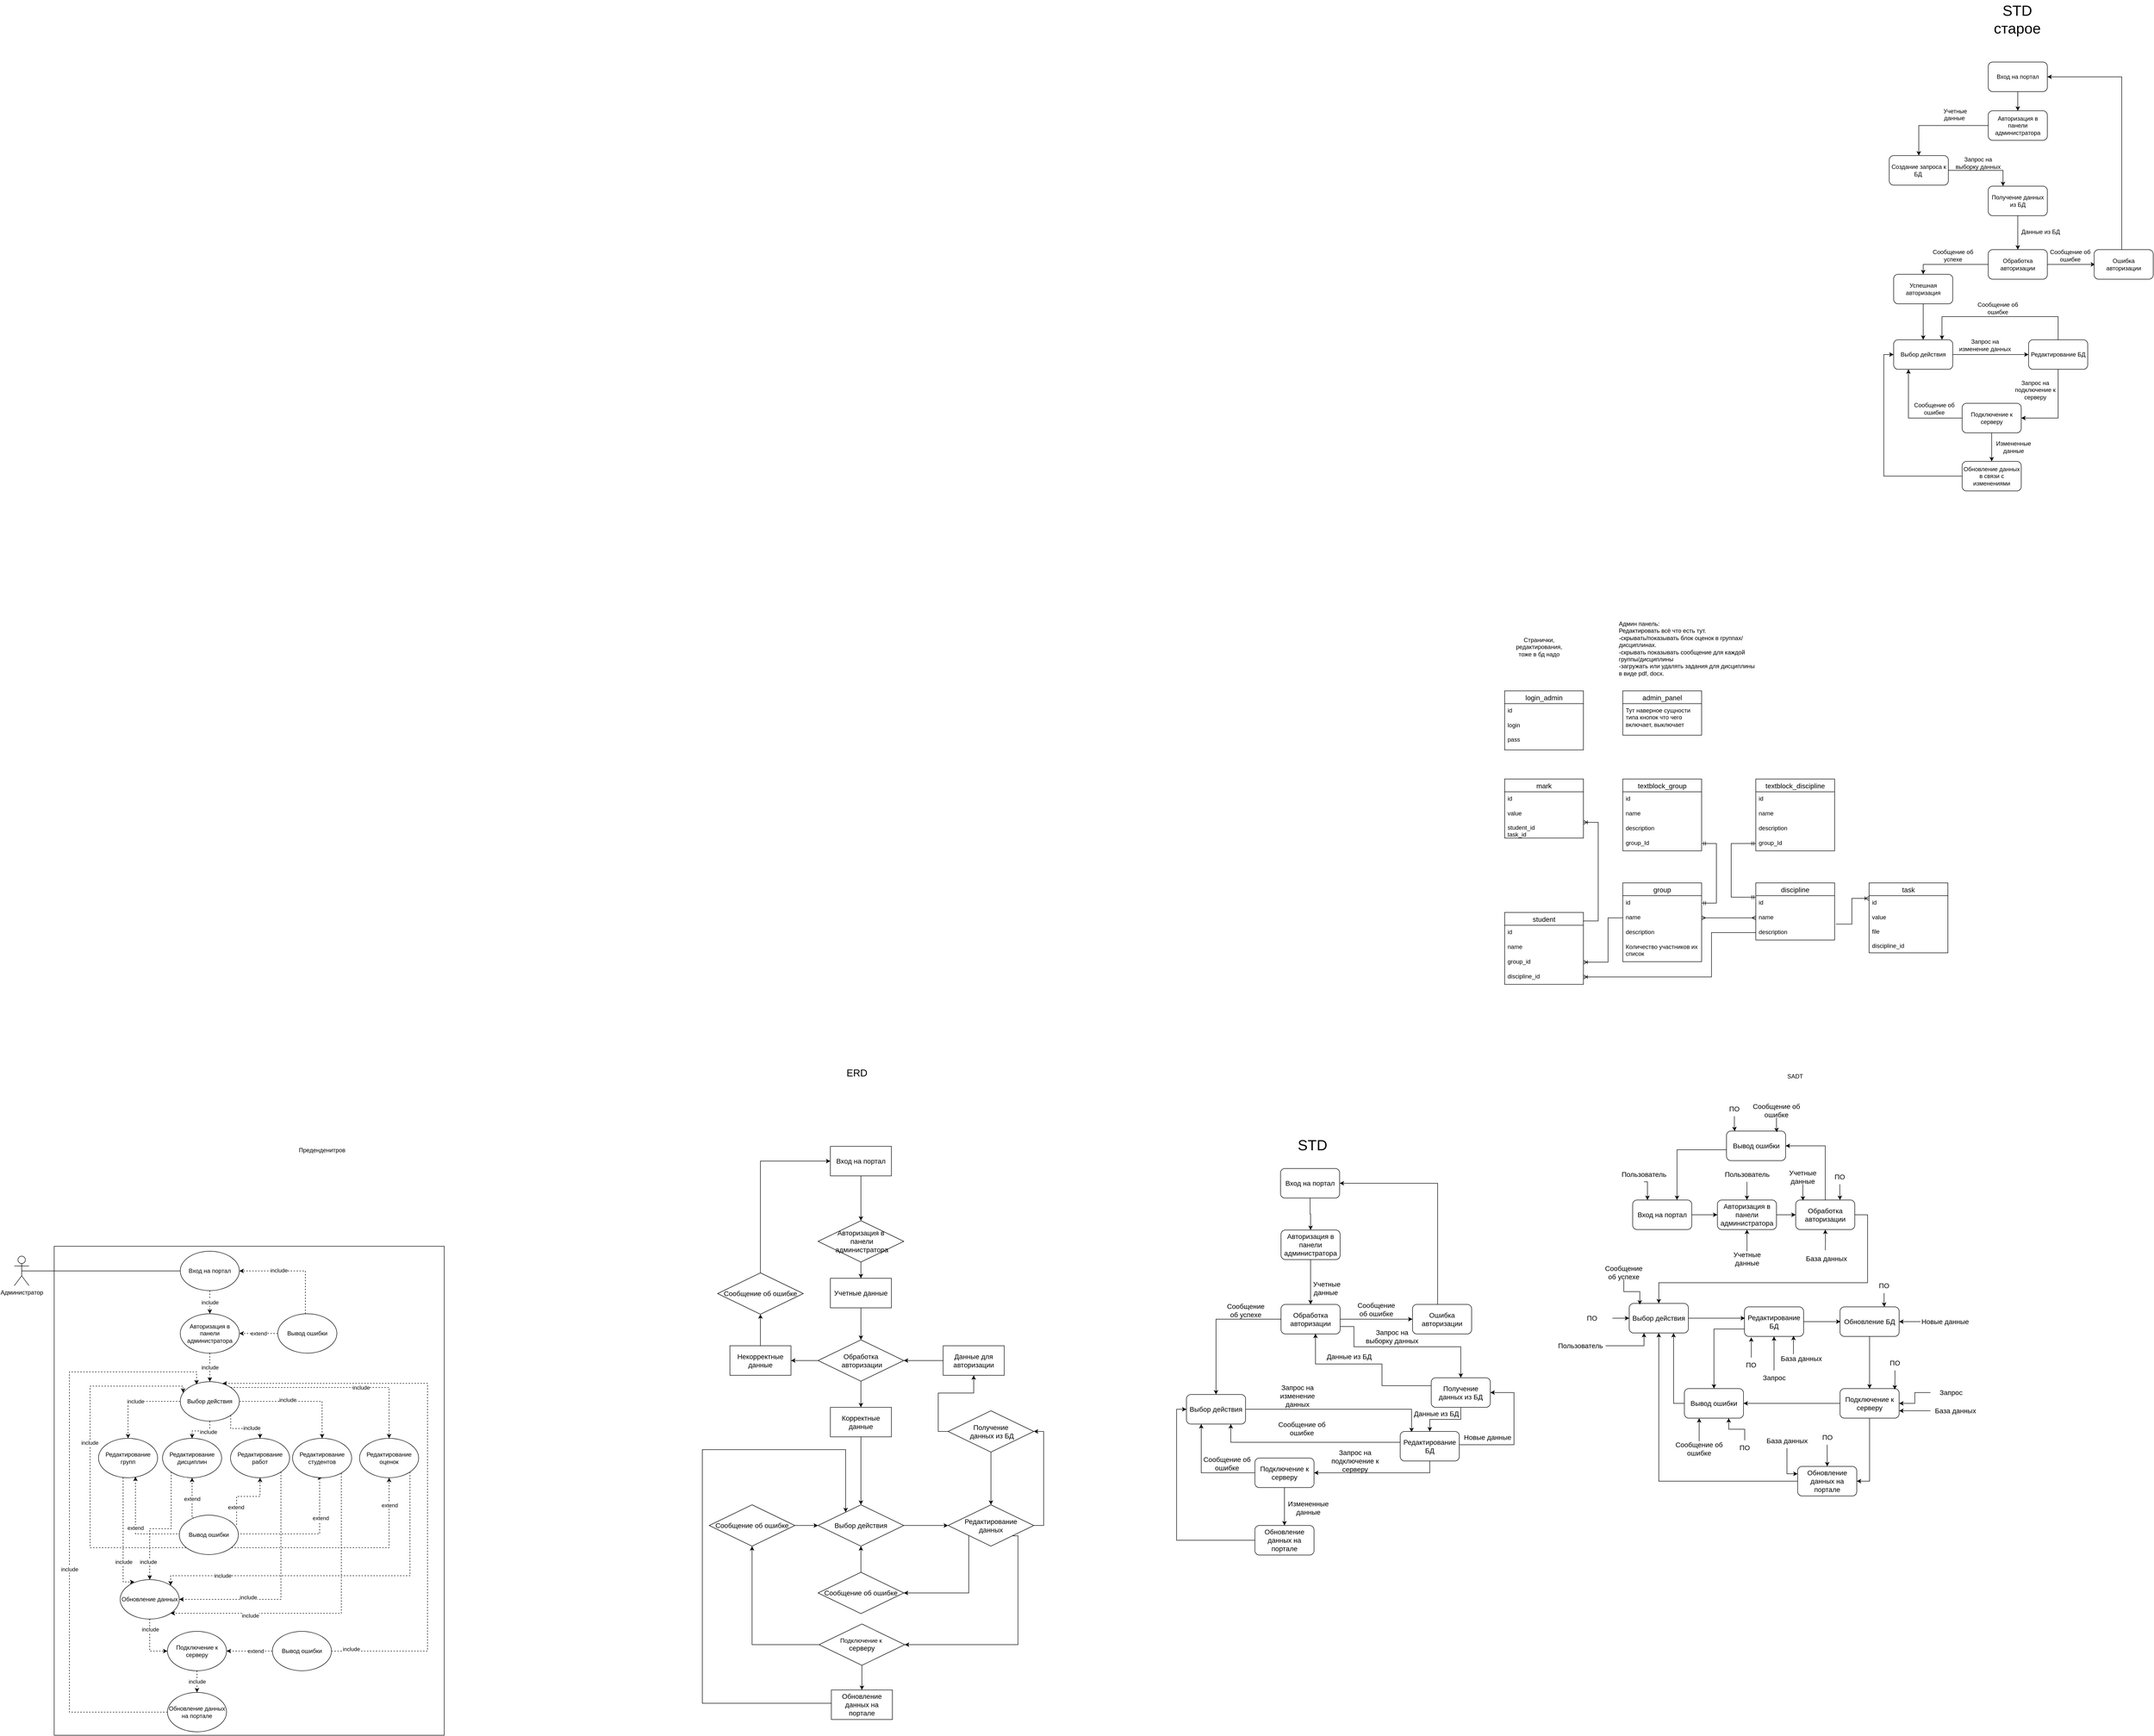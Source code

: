 <mxfile version="21.3.5" type="device">
  <diagram name="Страница 1" id="PXF8gYfuSEdTyaRWxLsL">
    <mxGraphModel dx="4933" dy="2201" grid="0" gridSize="10" guides="1" tooltips="1" connect="1" arrows="1" fold="1" page="0" pageScale="1" pageWidth="827" pageHeight="1169" math="0" shadow="0">
      <root>
        <mxCell id="0" />
        <mxCell id="1" parent="0" />
        <mxCell id="kJwidPcrHj46GqBheQo3-1" value="mark" style="swimlane;fontStyle=0;childLayout=stackLayout;horizontal=1;startSize=26;horizontalStack=0;resizeParent=1;resizeParentMax=0;resizeLast=0;collapsible=1;marginBottom=0;align=center;fontSize=14;" parent="1" vertex="1">
          <mxGeometry x="80" y="439" width="160" height="120" as="geometry" />
        </mxCell>
        <mxCell id="kJwidPcrHj46GqBheQo3-2" value="id" style="text;strokeColor=none;fillColor=none;spacingLeft=4;spacingRight=4;overflow=hidden;rotatable=0;points=[[0,0.5],[1,0.5]];portConstraint=eastwest;fontSize=12;whiteSpace=wrap;html=1;" parent="kJwidPcrHj46GqBheQo3-1" vertex="1">
          <mxGeometry y="26" width="160" height="30" as="geometry" />
        </mxCell>
        <mxCell id="kJwidPcrHj46GqBheQo3-4" value="value&lt;br&gt;&lt;br&gt;student_id&lt;br&gt;task_id" style="text;strokeColor=none;fillColor=none;spacingLeft=4;spacingRight=4;overflow=hidden;rotatable=0;points=[[0,0.5],[1,0.5]];portConstraint=eastwest;fontSize=12;whiteSpace=wrap;html=1;" parent="kJwidPcrHj46GqBheQo3-1" vertex="1">
          <mxGeometry y="56" width="160" height="64" as="geometry" />
        </mxCell>
        <mxCell id="kJwidPcrHj46GqBheQo3-13" value="student" style="swimlane;fontStyle=0;childLayout=stackLayout;horizontal=1;startSize=26;horizontalStack=0;resizeParent=1;resizeParentMax=0;resizeLast=0;collapsible=1;marginBottom=0;align=center;fontSize=14;" parent="1" vertex="1">
          <mxGeometry x="80" y="710" width="160" height="146" as="geometry" />
        </mxCell>
        <mxCell id="kJwidPcrHj46GqBheQo3-14" value="id" style="text;strokeColor=none;fillColor=none;spacingLeft=4;spacingRight=4;overflow=hidden;rotatable=0;points=[[0,0.5],[1,0.5]];portConstraint=eastwest;fontSize=12;whiteSpace=wrap;html=1;" parent="kJwidPcrHj46GqBheQo3-13" vertex="1">
          <mxGeometry y="26" width="160" height="30" as="geometry" />
        </mxCell>
        <mxCell id="kJwidPcrHj46GqBheQo3-16" value="name" style="text;strokeColor=none;fillColor=none;spacingLeft=4;spacingRight=4;overflow=hidden;rotatable=0;points=[[0,0.5],[1,0.5]];portConstraint=eastwest;fontSize=12;whiteSpace=wrap;html=1;" parent="kJwidPcrHj46GqBheQo3-13" vertex="1">
          <mxGeometry y="56" width="160" height="30" as="geometry" />
        </mxCell>
        <mxCell id="kJwidPcrHj46GqBheQo3-23" value="group_id" style="text;strokeColor=none;fillColor=none;spacingLeft=4;spacingRight=4;overflow=hidden;rotatable=0;points=[[0,0.5],[1,0.5]];portConstraint=eastwest;fontSize=12;whiteSpace=wrap;html=1;" parent="kJwidPcrHj46GqBheQo3-13" vertex="1">
          <mxGeometry y="86" width="160" height="30" as="geometry" />
        </mxCell>
        <mxCell id="kJwidPcrHj46GqBheQo3-24" value="discipline_id" style="text;strokeColor=none;fillColor=none;spacingLeft=4;spacingRight=4;overflow=hidden;rotatable=0;points=[[0,0.5],[1,0.5]];portConstraint=eastwest;fontSize=12;whiteSpace=wrap;html=1;" parent="kJwidPcrHj46GqBheQo3-13" vertex="1">
          <mxGeometry y="116" width="160" height="30" as="geometry" />
        </mxCell>
        <mxCell id="kJwidPcrHj46GqBheQo3-19" value="group" style="swimlane;fontStyle=0;childLayout=stackLayout;horizontal=1;startSize=26;horizontalStack=0;resizeParent=1;resizeParentMax=0;resizeLast=0;collapsible=1;marginBottom=0;align=center;fontSize=14;" parent="1" vertex="1">
          <mxGeometry x="320" y="650" width="160" height="160" as="geometry" />
        </mxCell>
        <mxCell id="kJwidPcrHj46GqBheQo3-21" value="id&amp;nbsp;" style="text;strokeColor=none;fillColor=none;spacingLeft=4;spacingRight=4;overflow=hidden;rotatable=0;points=[[0,0.5],[1,0.5]];portConstraint=eastwest;fontSize=12;whiteSpace=wrap;html=1;" parent="kJwidPcrHj46GqBheQo3-19" vertex="1">
          <mxGeometry y="26" width="160" height="30" as="geometry" />
        </mxCell>
        <mxCell id="kJwidPcrHj46GqBheQo3-22" value="name&lt;br&gt;" style="text;strokeColor=none;fillColor=none;spacingLeft=4;spacingRight=4;overflow=hidden;rotatable=0;points=[[0,0.5],[1,0.5]];portConstraint=eastwest;fontSize=12;whiteSpace=wrap;html=1;" parent="kJwidPcrHj46GqBheQo3-19" vertex="1">
          <mxGeometry y="56" width="160" height="30" as="geometry" />
        </mxCell>
        <mxCell id="kJwidPcrHj46GqBheQo3-114" value="description&lt;br&gt;" style="text;strokeColor=none;fillColor=none;spacingLeft=4;spacingRight=4;overflow=hidden;rotatable=0;points=[[0,0.5],[1,0.5]];portConstraint=eastwest;fontSize=12;whiteSpace=wrap;html=1;" parent="kJwidPcrHj46GqBheQo3-19" vertex="1">
          <mxGeometry y="86" width="160" height="30" as="geometry" />
        </mxCell>
        <mxCell id="kJwidPcrHj46GqBheQo3-121" value="Количество участников их список&lt;br&gt;" style="text;strokeColor=none;fillColor=none;spacingLeft=4;spacingRight=4;overflow=hidden;rotatable=0;points=[[0,0.5],[1,0.5]];portConstraint=eastwest;fontSize=12;whiteSpace=wrap;html=1;" parent="kJwidPcrHj46GqBheQo3-19" vertex="1">
          <mxGeometry y="116" width="160" height="44" as="geometry" />
        </mxCell>
        <mxCell id="kJwidPcrHj46GqBheQo3-25" value="discipline" style="swimlane;fontStyle=0;childLayout=stackLayout;horizontal=1;startSize=26;horizontalStack=0;resizeParent=1;resizeParentMax=0;resizeLast=0;collapsible=1;marginBottom=0;align=center;fontSize=14;" parent="1" vertex="1">
          <mxGeometry x="590" y="650" width="160" height="116" as="geometry" />
        </mxCell>
        <mxCell id="kJwidPcrHj46GqBheQo3-27" value="id&amp;nbsp;" style="text;strokeColor=none;fillColor=none;spacingLeft=4;spacingRight=4;overflow=hidden;rotatable=0;points=[[0,0.5],[1,0.5]];portConstraint=eastwest;fontSize=12;whiteSpace=wrap;html=1;" parent="kJwidPcrHj46GqBheQo3-25" vertex="1">
          <mxGeometry y="26" width="160" height="30" as="geometry" />
        </mxCell>
        <mxCell id="kJwidPcrHj46GqBheQo3-115" value="name&lt;br&gt;" style="text;strokeColor=none;fillColor=none;spacingLeft=4;spacingRight=4;overflow=hidden;rotatable=0;points=[[0,0.5],[1,0.5]];portConstraint=eastwest;fontSize=12;whiteSpace=wrap;html=1;" parent="kJwidPcrHj46GqBheQo3-25" vertex="1">
          <mxGeometry y="56" width="160" height="30" as="geometry" />
        </mxCell>
        <mxCell id="kJwidPcrHj46GqBheQo3-28" value="description" style="text;strokeColor=none;fillColor=none;spacingLeft=4;spacingRight=4;overflow=hidden;rotatable=0;points=[[0,0.5],[1,0.5]];portConstraint=eastwest;fontSize=12;whiteSpace=wrap;html=1;" parent="kJwidPcrHj46GqBheQo3-25" vertex="1">
          <mxGeometry y="86" width="160" height="30" as="geometry" />
        </mxCell>
        <mxCell id="kJwidPcrHj46GqBheQo3-30" value="" style="edgeStyle=entityRelationEdgeStyle;fontSize=12;html=1;endArrow=ERoneToMany;rounded=0;exitX=0.995;exitY=0.118;exitDx=0;exitDy=0;exitPerimeter=0;" parent="1" source="kJwidPcrHj46GqBheQo3-13" target="kJwidPcrHj46GqBheQo3-4" edge="1">
          <mxGeometry width="100" height="100" relative="1" as="geometry">
            <mxPoint x="150" y="760" as="sourcePoint" />
            <mxPoint x="40" y="850" as="targetPoint" />
          </mxGeometry>
        </mxCell>
        <mxCell id="kJwidPcrHj46GqBheQo3-31" value="" style="edgeStyle=elbowEdgeStyle;fontSize=12;html=1;endArrow=ERoneToMany;rounded=0;exitX=0;exitY=0.5;exitDx=0;exitDy=0;entryX=1;entryY=0.5;entryDx=0;entryDy=0;" parent="1" source="kJwidPcrHj46GqBheQo3-22" target="kJwidPcrHj46GqBheQo3-23" edge="1">
          <mxGeometry width="100" height="100" relative="1" as="geometry">
            <mxPoint x="430" y="490" as="sourcePoint" />
            <mxPoint x="240" y="749" as="targetPoint" />
            <Array as="points">
              <mxPoint x="290" y="750" />
            </Array>
          </mxGeometry>
        </mxCell>
        <mxCell id="kJwidPcrHj46GqBheQo3-34" value="" style="edgeStyle=elbowEdgeStyle;fontSize=12;html=1;endArrow=ERmany;startArrow=ERmany;rounded=0;entryX=0;entryY=0.5;entryDx=0;entryDy=0;exitX=1;exitY=0.5;exitDx=0;exitDy=0;" parent="1" source="kJwidPcrHj46GqBheQo3-22" target="kJwidPcrHj46GqBheQo3-115" edge="1">
          <mxGeometry width="100" height="100" relative="1" as="geometry">
            <mxPoint x="380" y="460" as="sourcePoint" />
            <mxPoint x="480" y="360" as="targetPoint" />
          </mxGeometry>
        </mxCell>
        <mxCell id="kJwidPcrHj46GqBheQo3-35" value="textblock_discipline" style="swimlane;fontStyle=0;childLayout=stackLayout;horizontal=1;startSize=26;horizontalStack=0;resizeParent=1;resizeParentMax=0;resizeLast=0;collapsible=1;marginBottom=0;align=center;fontSize=14;" parent="1" vertex="1">
          <mxGeometry x="590" y="439" width="160" height="146" as="geometry" />
        </mxCell>
        <mxCell id="kJwidPcrHj46GqBheQo3-36" value="id&amp;nbsp;" style="text;strokeColor=none;fillColor=none;spacingLeft=4;spacingRight=4;overflow=hidden;rotatable=0;points=[[0,0.5],[1,0.5]];portConstraint=eastwest;fontSize=12;whiteSpace=wrap;html=1;" parent="kJwidPcrHj46GqBheQo3-35" vertex="1">
          <mxGeometry y="26" width="160" height="30" as="geometry" />
        </mxCell>
        <mxCell id="kJwidPcrHj46GqBheQo3-38" value="name&lt;br&gt;" style="text;strokeColor=none;fillColor=none;spacingLeft=4;spacingRight=4;overflow=hidden;rotatable=0;points=[[0,0.5],[1,0.5]];portConstraint=eastwest;fontSize=12;whiteSpace=wrap;html=1;" parent="kJwidPcrHj46GqBheQo3-35" vertex="1">
          <mxGeometry y="56" width="160" height="30" as="geometry" />
        </mxCell>
        <mxCell id="kJwidPcrHj46GqBheQo3-37" value="description" style="text;strokeColor=none;fillColor=none;spacingLeft=4;spacingRight=4;overflow=hidden;rotatable=0;points=[[0,0.5],[1,0.5]];portConstraint=eastwest;fontSize=12;whiteSpace=wrap;html=1;" parent="kJwidPcrHj46GqBheQo3-35" vertex="1">
          <mxGeometry y="86" width="160" height="30" as="geometry" />
        </mxCell>
        <mxCell id="kJwidPcrHj46GqBheQo3-39" value="group_Id" style="text;strokeColor=none;fillColor=none;spacingLeft=4;spacingRight=4;overflow=hidden;rotatable=0;points=[[0,0.5],[1,0.5]];portConstraint=eastwest;fontSize=12;whiteSpace=wrap;html=1;" parent="kJwidPcrHj46GqBheQo3-35" vertex="1">
          <mxGeometry y="116" width="160" height="30" as="geometry" />
        </mxCell>
        <mxCell id="kJwidPcrHj46GqBheQo3-40" value="textblock_group" style="swimlane;fontStyle=0;childLayout=stackLayout;horizontal=1;startSize=26;horizontalStack=0;resizeParent=1;resizeParentMax=0;resizeLast=0;collapsible=1;marginBottom=0;align=center;fontSize=14;" parent="1" vertex="1">
          <mxGeometry x="320" y="439" width="160" height="146" as="geometry" />
        </mxCell>
        <mxCell id="kJwidPcrHj46GqBheQo3-41" value="id&amp;nbsp;" style="text;strokeColor=none;fillColor=none;spacingLeft=4;spacingRight=4;overflow=hidden;rotatable=0;points=[[0,0.5],[1,0.5]];portConstraint=eastwest;fontSize=12;whiteSpace=wrap;html=1;" parent="kJwidPcrHj46GqBheQo3-40" vertex="1">
          <mxGeometry y="26" width="160" height="30" as="geometry" />
        </mxCell>
        <mxCell id="kJwidPcrHj46GqBheQo3-42" value="name&lt;br&gt;" style="text;strokeColor=none;fillColor=none;spacingLeft=4;spacingRight=4;overflow=hidden;rotatable=0;points=[[0,0.5],[1,0.5]];portConstraint=eastwest;fontSize=12;whiteSpace=wrap;html=1;" parent="kJwidPcrHj46GqBheQo3-40" vertex="1">
          <mxGeometry y="56" width="160" height="30" as="geometry" />
        </mxCell>
        <mxCell id="kJwidPcrHj46GqBheQo3-43" value="description" style="text;strokeColor=none;fillColor=none;spacingLeft=4;spacingRight=4;overflow=hidden;rotatable=0;points=[[0,0.5],[1,0.5]];portConstraint=eastwest;fontSize=12;whiteSpace=wrap;html=1;" parent="kJwidPcrHj46GqBheQo3-40" vertex="1">
          <mxGeometry y="86" width="160" height="30" as="geometry" />
        </mxCell>
        <mxCell id="kJwidPcrHj46GqBheQo3-44" value="group_Id" style="text;strokeColor=none;fillColor=none;spacingLeft=4;spacingRight=4;overflow=hidden;rotatable=0;points=[[0,0.5],[1,0.5]];portConstraint=eastwest;fontSize=12;whiteSpace=wrap;html=1;" parent="kJwidPcrHj46GqBheQo3-40" vertex="1">
          <mxGeometry y="116" width="160" height="30" as="geometry" />
        </mxCell>
        <mxCell id="kJwidPcrHj46GqBheQo3-49" value="" style="edgeStyle=elbowEdgeStyle;fontSize=12;html=1;endArrow=ERoneToMany;rounded=0;exitX=0;exitY=0.5;exitDx=0;exitDy=0;entryX=1;entryY=0.5;entryDx=0;entryDy=0;" parent="1" source="kJwidPcrHj46GqBheQo3-28" target="kJwidPcrHj46GqBheQo3-24" edge="1">
          <mxGeometry width="100" height="100" relative="1" as="geometry">
            <mxPoint x="620" y="700" as="sourcePoint" />
            <mxPoint x="720" y="600" as="targetPoint" />
            <Array as="points">
              <mxPoint x="500" y="770" />
            </Array>
          </mxGeometry>
        </mxCell>
        <mxCell id="kJwidPcrHj46GqBheQo3-50" value="" style="edgeStyle=entityRelationEdgeStyle;fontSize=12;html=1;endArrow=ERmandOne;startArrow=ERmandOne;rounded=0;entryX=1;entryY=0.5;entryDx=0;entryDy=0;exitX=1;exitY=0.5;exitDx=0;exitDy=0;" parent="1" source="kJwidPcrHj46GqBheQo3-21" target="kJwidPcrHj46GqBheQo3-44" edge="1">
          <mxGeometry width="100" height="100" relative="1" as="geometry">
            <mxPoint x="490" y="687" as="sourcePoint" />
            <mxPoint x="520" y="580" as="targetPoint" />
          </mxGeometry>
        </mxCell>
        <mxCell id="kJwidPcrHj46GqBheQo3-51" value="" style="edgeStyle=elbowEdgeStyle;fontSize=12;html=1;endArrow=ERmandOne;startArrow=ERmandOne;rounded=0;entryX=0;entryY=0.5;entryDx=0;entryDy=0;exitX=0;exitY=0.25;exitDx=0;exitDy=0;" parent="1" source="kJwidPcrHj46GqBheQo3-25" target="kJwidPcrHj46GqBheQo3-39" edge="1">
          <mxGeometry width="100" height="100" relative="1" as="geometry">
            <mxPoint x="710" y="676" as="sourcePoint" />
            <mxPoint x="870" y="580" as="targetPoint" />
            <Array as="points">
              <mxPoint x="540" y="630" />
            </Array>
          </mxGeometry>
        </mxCell>
        <mxCell id="kJwidPcrHj46GqBheQo3-106" value="login_admin" style="swimlane;fontStyle=0;childLayout=stackLayout;horizontal=1;startSize=26;horizontalStack=0;resizeParent=1;resizeParentMax=0;resizeLast=0;collapsible=1;marginBottom=0;align=center;fontSize=14;" parent="1" vertex="1">
          <mxGeometry x="80" y="260" width="160" height="120" as="geometry" />
        </mxCell>
        <mxCell id="kJwidPcrHj46GqBheQo3-107" value="id" style="text;strokeColor=none;fillColor=none;spacingLeft=4;spacingRight=4;overflow=hidden;rotatable=0;points=[[0,0.5],[1,0.5]];portConstraint=eastwest;fontSize=12;whiteSpace=wrap;html=1;" parent="kJwidPcrHj46GqBheQo3-106" vertex="1">
          <mxGeometry y="26" width="160" height="30" as="geometry" />
        </mxCell>
        <mxCell id="kJwidPcrHj46GqBheQo3-108" value="login&lt;br&gt;&lt;br&gt;pass&lt;br&gt;" style="text;strokeColor=none;fillColor=none;spacingLeft=4;spacingRight=4;overflow=hidden;rotatable=0;points=[[0,0.5],[1,0.5]];portConstraint=eastwest;fontSize=12;whiteSpace=wrap;html=1;" parent="kJwidPcrHj46GqBheQo3-106" vertex="1">
          <mxGeometry y="56" width="160" height="64" as="geometry" />
        </mxCell>
        <mxCell id="kJwidPcrHj46GqBheQo3-109" value="admin_panel" style="swimlane;fontStyle=0;childLayout=stackLayout;horizontal=1;startSize=26;horizontalStack=0;resizeParent=1;resizeParentMax=0;resizeLast=0;collapsible=1;marginBottom=0;align=center;fontSize=14;" parent="1" vertex="1">
          <mxGeometry x="320" y="260" width="160" height="90" as="geometry" />
        </mxCell>
        <mxCell id="kJwidPcrHj46GqBheQo3-111" value="Тут наверное сущности типа кнопок что чего включает, выключает" style="text;strokeColor=none;fillColor=none;spacingLeft=4;spacingRight=4;overflow=hidden;rotatable=0;points=[[0,0.5],[1,0.5]];portConstraint=eastwest;fontSize=12;whiteSpace=wrap;html=1;" parent="kJwidPcrHj46GqBheQo3-109" vertex="1">
          <mxGeometry y="26" width="160" height="64" as="geometry" />
        </mxCell>
        <mxCell id="kJwidPcrHj46GqBheQo3-112" value="Странички, редактирования, тоже в бд надо&lt;br&gt;" style="text;html=1;strokeColor=none;fillColor=none;align=center;verticalAlign=middle;whiteSpace=wrap;rounded=0;" parent="1" vertex="1">
          <mxGeometry x="120" y="156" width="60" height="30" as="geometry" />
        </mxCell>
        <mxCell id="kJwidPcrHj46GqBheQo3-113" value="&lt;span style=&quot;color: rgb(0, 0, 0); font-family: Helvetica; font-size: 12px; font-style: normal; font-variant-ligatures: normal; font-variant-caps: normal; font-weight: 400; letter-spacing: normal; orphans: 2; text-align: center; text-indent: 0px; text-transform: none; widows: 2; word-spacing: 0px; -webkit-text-stroke-width: 0px; background-color: rgb(251, 251, 251); text-decoration-thickness: initial; text-decoration-style: initial; text-decoration-color: initial; float: none; display: inline !important;&quot;&gt;Админ панель:&lt;br&gt;Редактировать всё что есть тут.&lt;br&gt;-скрывать/показывать блок оценок в группах/&amp;nbsp; дисциплинах.&lt;br&gt;-скрывать показывать сообщение для каждой группы/дисциплины&lt;br&gt;-загружать или удалять задания для дисциплины в виде pdf, docx.&lt;br&gt;&lt;br&gt;&lt;/span&gt;" style="text;whiteSpace=wrap;html=1;" parent="1" vertex="1">
          <mxGeometry x="310" y="110" width="280" height="70" as="geometry" />
        </mxCell>
        <mxCell id="kJwidPcrHj46GqBheQo3-122" value="task" style="swimlane;fontStyle=0;childLayout=stackLayout;horizontal=1;startSize=26;horizontalStack=0;resizeParent=1;resizeParentMax=0;resizeLast=0;collapsible=1;marginBottom=0;align=center;fontSize=14;" parent="1" vertex="1">
          <mxGeometry x="820" y="650" width="160" height="142" as="geometry" />
        </mxCell>
        <mxCell id="kJwidPcrHj46GqBheQo3-123" value="id" style="text;strokeColor=none;fillColor=none;spacingLeft=4;spacingRight=4;overflow=hidden;rotatable=0;points=[[0,0.5],[1,0.5]];portConstraint=eastwest;fontSize=12;whiteSpace=wrap;html=1;" parent="kJwidPcrHj46GqBheQo3-122" vertex="1">
          <mxGeometry y="26" width="160" height="30" as="geometry" />
        </mxCell>
        <mxCell id="kJwidPcrHj46GqBheQo3-124" value="value&lt;br&gt;&lt;br&gt;file&lt;br&gt;&lt;br&gt;discipline_id" style="text;strokeColor=none;fillColor=none;spacingLeft=4;spacingRight=4;overflow=hidden;rotatable=0;points=[[0,0.5],[1,0.5]];portConstraint=eastwest;fontSize=12;whiteSpace=wrap;html=1;" parent="kJwidPcrHj46GqBheQo3-122" vertex="1">
          <mxGeometry y="56" width="160" height="86" as="geometry" />
        </mxCell>
        <mxCell id="kJwidPcrHj46GqBheQo3-125" value="" style="edgeStyle=orthogonalEdgeStyle;fontSize=12;html=1;endArrow=ERoneToMany;rounded=0;exitX=1.016;exitY=-0.076;exitDx=0;exitDy=0;entryX=-0.003;entryY=0.184;entryDx=0;entryDy=0;entryPerimeter=0;exitPerimeter=0;" parent="1" source="kJwidPcrHj46GqBheQo3-28" target="kJwidPcrHj46GqBheQo3-123" edge="1">
          <mxGeometry width="100" height="100" relative="1" as="geometry">
            <mxPoint x="750" y="781" as="sourcePoint" />
            <mxPoint x="880" y="820" as="targetPoint" />
          </mxGeometry>
        </mxCell>
        <mxCell id="HRkGqnotARpjoitVVcCS-3" style="edgeStyle=orthogonalEdgeStyle;rounded=0;orthogonalLoop=1;jettySize=auto;html=1;entryX=0.5;entryY=0;entryDx=0;entryDy=0;" edge="1" parent="1" source="HRkGqnotARpjoitVVcCS-24" target="HRkGqnotARpjoitVVcCS-5">
          <mxGeometry relative="1" as="geometry">
            <mxPoint x="-506" y="1556" as="targetPoint" />
          </mxGeometry>
        </mxCell>
        <mxCell id="HRkGqnotARpjoitVVcCS-116" style="edgeStyle=orthogonalEdgeStyle;rounded=0;orthogonalLoop=1;jettySize=auto;html=1;exitX=0.5;exitY=1;exitDx=0;exitDy=0;" edge="1" parent="1" source="HRkGqnotARpjoitVVcCS-1" target="HRkGqnotARpjoitVVcCS-24">
          <mxGeometry relative="1" as="geometry" />
        </mxCell>
        <mxCell id="HRkGqnotARpjoitVVcCS-1" value="&lt;font style=&quot;font-size: 14px;&quot;&gt;Авторизация в панели администратора&lt;/font&gt;" style="rounded=1;whiteSpace=wrap;html=1;" vertex="1" parent="1">
          <mxGeometry x="-374" y="1355" width="120" height="60" as="geometry" />
        </mxCell>
        <mxCell id="HRkGqnotARpjoitVVcCS-125" style="edgeStyle=orthogonalEdgeStyle;rounded=0;orthogonalLoop=1;jettySize=auto;html=1;entryX=0.192;entryY=0.025;entryDx=0;entryDy=0;entryPerimeter=0;" edge="1" parent="1" source="HRkGqnotARpjoitVVcCS-5" target="HRkGqnotARpjoitVVcCS-28">
          <mxGeometry relative="1" as="geometry" />
        </mxCell>
        <mxCell id="HRkGqnotARpjoitVVcCS-5" value="&lt;font style=&quot;font-size: 14px;&quot;&gt;Выбор действия&lt;/font&gt;" style="rounded=1;whiteSpace=wrap;html=1;" vertex="1" parent="1">
          <mxGeometry x="-566" y="1689" width="120" height="60" as="geometry" />
        </mxCell>
        <mxCell id="HRkGqnotARpjoitVVcCS-7" style="edgeStyle=orthogonalEdgeStyle;rounded=0;orthogonalLoop=1;jettySize=auto;html=1;entryX=0.5;entryY=0;entryDx=0;entryDy=0;" edge="1" parent="1" source="HRkGqnotARpjoitVVcCS-6" target="HRkGqnotARpjoitVVcCS-1">
          <mxGeometry relative="1" as="geometry" />
        </mxCell>
        <mxCell id="HRkGqnotARpjoitVVcCS-6" value="&lt;font style=&quot;font-size: 14px;&quot;&gt;Вход на портал&lt;/font&gt;" style="rounded=1;whiteSpace=wrap;html=1;" vertex="1" parent="1">
          <mxGeometry x="-375" y="1230" width="120" height="60" as="geometry" />
        </mxCell>
        <mxCell id="HRkGqnotARpjoitVVcCS-117" style="edgeStyle=orthogonalEdgeStyle;rounded=0;orthogonalLoop=1;jettySize=auto;html=1;entryX=1;entryY=0.5;entryDx=0;entryDy=0;" edge="1" parent="1" source="HRkGqnotARpjoitVVcCS-9" target="HRkGqnotARpjoitVVcCS-6">
          <mxGeometry relative="1" as="geometry">
            <Array as="points">
              <mxPoint x="-56" y="1260" />
            </Array>
          </mxGeometry>
        </mxCell>
        <mxCell id="HRkGqnotARpjoitVVcCS-9" value="&lt;font style=&quot;font-size: 14px;&quot;&gt;Ошибка авторизации&lt;/font&gt;" style="rounded=1;whiteSpace=wrap;html=1;" vertex="1" parent="1">
          <mxGeometry x="-107" y="1506" width="120" height="60" as="geometry" />
        </mxCell>
        <mxCell id="HRkGqnotARpjoitVVcCS-111" style="edgeStyle=orthogonalEdgeStyle;rounded=0;orthogonalLoop=1;jettySize=auto;html=1;exitX=0;exitY=0.5;exitDx=0;exitDy=0;entryX=0.583;entryY=0.992;entryDx=0;entryDy=0;entryPerimeter=0;" edge="1" parent="1" source="HRkGqnotARpjoitVVcCS-11" target="HRkGqnotARpjoitVVcCS-24">
          <mxGeometry relative="1" as="geometry">
            <Array as="points">
              <mxPoint x="-69" y="1671" />
              <mxPoint x="-169" y="1671" />
              <mxPoint x="-169" y="1627" />
              <mxPoint x="-304" y="1627" />
            </Array>
          </mxGeometry>
        </mxCell>
        <mxCell id="HRkGqnotARpjoitVVcCS-119" style="edgeStyle=orthogonalEdgeStyle;rounded=0;orthogonalLoop=1;jettySize=auto;html=1;" edge="1" parent="1" source="HRkGqnotARpjoitVVcCS-11" target="HRkGqnotARpjoitVVcCS-28">
          <mxGeometry relative="1" as="geometry" />
        </mxCell>
        <mxCell id="HRkGqnotARpjoitVVcCS-11" value="&lt;font style=&quot;font-size: 14px;&quot;&gt;Получение данных из БД&lt;/font&gt;" style="rounded=1;whiteSpace=wrap;html=1;" vertex="1" parent="1">
          <mxGeometry x="-69" y="1655" width="120" height="60" as="geometry" />
        </mxCell>
        <mxCell id="HRkGqnotARpjoitVVcCS-16" value="&lt;font style=&quot;font-size: 14px;&quot;&gt;&lt;br&gt;&lt;span style=&quot;color: rgb(0, 0, 0); font-family: Helvetica; font-style: normal; font-variant-ligatures: normal; font-variant-caps: normal; font-weight: 400; letter-spacing: normal; orphans: 2; text-align: center; text-indent: 0px; text-transform: none; widows: 2; word-spacing: 0px; -webkit-text-stroke-width: 0px; background-color: rgb(255, 255, 255); text-decoration-thickness: initial; text-decoration-style: initial; text-decoration-color: initial; float: none; display: inline !important;&quot;&gt;Учетные данные&amp;nbsp;&lt;/span&gt;&lt;br&gt;&lt;/font&gt;" style="text;html=1;strokeColor=none;fillColor=none;align=center;verticalAlign=middle;whiteSpace=wrap;rounded=0;" vertex="1" parent="1">
          <mxGeometry x="-311" y="1450" width="60" height="30" as="geometry" />
        </mxCell>
        <mxCell id="HRkGqnotARpjoitVVcCS-22" value="&lt;font style=&quot;font-size: 14px;&quot;&gt;Запрос на выборку данных&lt;/font&gt;" style="text;html=1;strokeColor=none;fillColor=none;align=center;verticalAlign=middle;whiteSpace=wrap;rounded=0;" vertex="1" parent="1">
          <mxGeometry x="-206" y="1556" width="115" height="30" as="geometry" />
        </mxCell>
        <mxCell id="HRkGqnotARpjoitVVcCS-26" style="edgeStyle=orthogonalEdgeStyle;rounded=0;orthogonalLoop=1;jettySize=auto;html=1;" edge="1" parent="1" source="HRkGqnotARpjoitVVcCS-24" target="HRkGqnotARpjoitVVcCS-9">
          <mxGeometry relative="1" as="geometry" />
        </mxCell>
        <mxCell id="HRkGqnotARpjoitVVcCS-114" style="edgeStyle=orthogonalEdgeStyle;rounded=0;orthogonalLoop=1;jettySize=auto;html=1;exitX=1;exitY=0.75;exitDx=0;exitDy=0;" edge="1" parent="1" source="HRkGqnotARpjoitVVcCS-24" target="HRkGqnotARpjoitVVcCS-11">
          <mxGeometry relative="1" as="geometry">
            <Array as="points">
              <mxPoint x="-226" y="1551" />
              <mxPoint x="-226" y="1592" />
              <mxPoint x="-9" y="1592" />
            </Array>
          </mxGeometry>
        </mxCell>
        <mxCell id="HRkGqnotARpjoitVVcCS-24" value="&lt;font style=&quot;font-size: 14px;&quot;&gt;Обработка авторизации&lt;/font&gt;" style="rounded=1;whiteSpace=wrap;html=1;" vertex="1" parent="1">
          <mxGeometry x="-374" y="1506" width="120" height="60" as="geometry" />
        </mxCell>
        <mxCell id="HRkGqnotARpjoitVVcCS-25" value="&lt;font style=&quot;font-size: 14px;&quot;&gt;Данные из БД&lt;/font&gt;" style="text;html=1;strokeColor=none;fillColor=none;align=center;verticalAlign=middle;whiteSpace=wrap;rounded=0;" vertex="1" parent="1">
          <mxGeometry x="-284" y="1597" width="97" height="30" as="geometry" />
        </mxCell>
        <mxCell id="HRkGqnotARpjoitVVcCS-41" style="edgeStyle=orthogonalEdgeStyle;rounded=0;orthogonalLoop=1;jettySize=auto;html=1;entryX=0.75;entryY=1;entryDx=0;entryDy=0;exitX=0;exitY=0.5;exitDx=0;exitDy=0;" edge="1" parent="1" source="HRkGqnotARpjoitVVcCS-28" target="HRkGqnotARpjoitVVcCS-5">
          <mxGeometry relative="1" as="geometry">
            <mxPoint x="-132.105" y="1637.579" as="targetPoint" />
            <mxPoint x="-232" y="1684" as="sourcePoint" />
            <Array as="points">
              <mxPoint x="-72" y="1794" />
              <mxPoint x="-72" y="1786" />
              <mxPoint x="-476" y="1786" />
            </Array>
          </mxGeometry>
        </mxCell>
        <mxCell id="HRkGqnotARpjoitVVcCS-45" style="edgeStyle=orthogonalEdgeStyle;rounded=0;orthogonalLoop=1;jettySize=auto;html=1;exitX=0.5;exitY=1;exitDx=0;exitDy=0;entryX=1;entryY=0.5;entryDx=0;entryDy=0;" edge="1" parent="1" source="HRkGqnotARpjoitVVcCS-28" target="HRkGqnotARpjoitVVcCS-44">
          <mxGeometry relative="1" as="geometry" />
        </mxCell>
        <mxCell id="HRkGqnotARpjoitVVcCS-122" style="edgeStyle=orthogonalEdgeStyle;rounded=0;orthogonalLoop=1;jettySize=auto;html=1;entryX=1;entryY=0.5;entryDx=0;entryDy=0;exitX=1;exitY=0.5;exitDx=0;exitDy=0;" edge="1" parent="1" source="HRkGqnotARpjoitVVcCS-28" target="HRkGqnotARpjoitVVcCS-11">
          <mxGeometry relative="1" as="geometry">
            <mxPoint x="55" y="1808" as="sourcePoint" />
            <Array as="points">
              <mxPoint x="-12" y="1791" />
              <mxPoint x="99" y="1791" />
              <mxPoint x="99" y="1685" />
            </Array>
          </mxGeometry>
        </mxCell>
        <mxCell id="HRkGqnotARpjoitVVcCS-28" value="&lt;font style=&quot;font-size: 14px;&quot;&gt;Редактирование БД&lt;/font&gt;" style="rounded=1;whiteSpace=wrap;html=1;" vertex="1" parent="1">
          <mxGeometry x="-132" y="1764" width="120" height="60" as="geometry" />
        </mxCell>
        <mxCell id="HRkGqnotARpjoitVVcCS-30" value="&lt;font style=&quot;font-size: 14px;&quot;&gt;Сообщение об ошибке&lt;/font&gt;" style="text;html=1;strokeColor=none;fillColor=none;align=center;verticalAlign=middle;whiteSpace=wrap;rounded=0;" vertex="1" parent="1">
          <mxGeometry x="-229" y="1501" width="97" height="30" as="geometry" />
        </mxCell>
        <mxCell id="HRkGqnotARpjoitVVcCS-31" value="&lt;font style=&quot;font-size: 14px;&quot;&gt;Сообщение об успехе&lt;/font&gt;" style="text;html=1;strokeColor=none;fillColor=none;align=center;verticalAlign=middle;whiteSpace=wrap;rounded=0;" vertex="1" parent="1">
          <mxGeometry x="-494" y="1503" width="97" height="30" as="geometry" />
        </mxCell>
        <mxCell id="HRkGqnotARpjoitVVcCS-32" value="&lt;font style=&quot;font-size: 14px;&quot;&gt;Запрос на изменение данных&lt;/font&gt;" style="text;html=1;strokeColor=none;fillColor=none;align=center;verticalAlign=middle;whiteSpace=wrap;rounded=0;" vertex="1" parent="1">
          <mxGeometry x="-397" y="1677" width="113" height="30" as="geometry" />
        </mxCell>
        <mxCell id="HRkGqnotARpjoitVVcCS-42" value="&lt;font style=&quot;font-size: 14px;&quot;&gt;Сообщение об ошибке&lt;/font&gt;" style="text;html=1;strokeColor=none;fillColor=none;align=center;verticalAlign=middle;whiteSpace=wrap;rounded=0;" vertex="1" parent="1">
          <mxGeometry x="-388" y="1743" width="113" height="30" as="geometry" />
        </mxCell>
        <mxCell id="HRkGqnotARpjoitVVcCS-49" style="edgeStyle=orthogonalEdgeStyle;rounded=0;orthogonalLoop=1;jettySize=auto;html=1;exitX=0;exitY=0.5;exitDx=0;exitDy=0;entryX=0.25;entryY=1;entryDx=0;entryDy=0;" edge="1" parent="1" source="HRkGqnotARpjoitVVcCS-44" target="HRkGqnotARpjoitVVcCS-5">
          <mxGeometry relative="1" as="geometry" />
        </mxCell>
        <mxCell id="HRkGqnotARpjoitVVcCS-50" style="edgeStyle=orthogonalEdgeStyle;rounded=0;orthogonalLoop=1;jettySize=auto;html=1;entryX=0.5;entryY=0;entryDx=0;entryDy=0;" edge="1" parent="1" source="HRkGqnotARpjoitVVcCS-44" target="HRkGqnotARpjoitVVcCS-51">
          <mxGeometry relative="1" as="geometry">
            <mxPoint x="-367" y="1929" as="targetPoint" />
          </mxGeometry>
        </mxCell>
        <mxCell id="HRkGqnotARpjoitVVcCS-44" value="&lt;font style=&quot;font-size: 14px;&quot;&gt;Подключение к серверу&lt;/font&gt;" style="rounded=1;whiteSpace=wrap;html=1;" vertex="1" parent="1">
          <mxGeometry x="-427" y="1818" width="120" height="60" as="geometry" />
        </mxCell>
        <mxCell id="HRkGqnotARpjoitVVcCS-46" value="&lt;font style=&quot;font-size: 14px;&quot;&gt;Запрос на подключение к серверу&lt;/font&gt;" style="text;html=1;strokeColor=none;fillColor=none;align=center;verticalAlign=middle;whiteSpace=wrap;rounded=0;" vertex="1" parent="1">
          <mxGeometry x="-280" y="1809" width="113" height="30" as="geometry" />
        </mxCell>
        <mxCell id="HRkGqnotARpjoitVVcCS-48" value="&lt;font style=&quot;font-size: 14px;&quot;&gt;Сообщение об ошибке&lt;/font&gt;" style="text;html=1;strokeColor=none;fillColor=none;align=center;verticalAlign=middle;whiteSpace=wrap;rounded=0;" vertex="1" parent="1">
          <mxGeometry x="-540" y="1814" width="113" height="30" as="geometry" />
        </mxCell>
        <mxCell id="HRkGqnotARpjoitVVcCS-52" style="edgeStyle=orthogonalEdgeStyle;rounded=0;orthogonalLoop=1;jettySize=auto;html=1;entryX=0;entryY=0.5;entryDx=0;entryDy=0;" edge="1" parent="1" source="HRkGqnotARpjoitVVcCS-51" target="HRkGqnotARpjoitVVcCS-5">
          <mxGeometry relative="1" as="geometry" />
        </mxCell>
        <mxCell id="HRkGqnotARpjoitVVcCS-51" value="&lt;font style=&quot;font-size: 14px;&quot;&gt;Обновление данных на портале&lt;/font&gt;" style="rounded=1;whiteSpace=wrap;html=1;" vertex="1" parent="1">
          <mxGeometry x="-427" y="1955" width="120" height="60" as="geometry" />
        </mxCell>
        <mxCell id="HRkGqnotARpjoitVVcCS-53" value="&lt;font style=&quot;font-size: 14px;&quot;&gt;Измененные данные&lt;/font&gt;" style="text;html=1;strokeColor=none;fillColor=none;align=center;verticalAlign=middle;whiteSpace=wrap;rounded=0;" vertex="1" parent="1">
          <mxGeometry x="-375" y="1904" width="113" height="30" as="geometry" />
        </mxCell>
        <mxCell id="HRkGqnotARpjoitVVcCS-55" value="&lt;font style=&quot;font-size: 30px;&quot;&gt;STD&lt;/font&gt;" style="text;html=1;strokeColor=none;fillColor=none;align=center;verticalAlign=middle;whiteSpace=wrap;rounded=0;" vertex="1" parent="1">
          <mxGeometry x="-374" y="1143" width="128" height="78" as="geometry" />
        </mxCell>
        <mxCell id="HRkGqnotARpjoitVVcCS-56" value="SADT" style="text;html=1;strokeColor=none;fillColor=none;align=center;verticalAlign=middle;whiteSpace=wrap;rounded=0;" vertex="1" parent="1">
          <mxGeometry x="640" y="1028" width="60" height="30" as="geometry" />
        </mxCell>
        <mxCell id="HRkGqnotARpjoitVVcCS-60" style="edgeStyle=orthogonalEdgeStyle;rounded=0;orthogonalLoop=1;jettySize=auto;html=1;entryX=0;entryY=0.5;entryDx=0;entryDy=0;" edge="1" parent="1" source="HRkGqnotARpjoitVVcCS-57" target="HRkGqnotARpjoitVVcCS-61">
          <mxGeometry relative="1" as="geometry">
            <mxPoint x="521.25" y="1324" as="targetPoint" />
          </mxGeometry>
        </mxCell>
        <mxCell id="HRkGqnotARpjoitVVcCS-57" value="&lt;font style=&quot;font-size: 14px;&quot;&gt;Вход на портал&lt;/font&gt;" style="rounded=1;whiteSpace=wrap;html=1;" vertex="1" parent="1">
          <mxGeometry x="340" y="1294" width="120" height="60" as="geometry" />
        </mxCell>
        <mxCell id="HRkGqnotARpjoitVVcCS-146" style="edgeStyle=orthogonalEdgeStyle;rounded=0;orthogonalLoop=1;jettySize=auto;html=1;exitX=0.5;exitY=1;exitDx=0;exitDy=0;entryX=0.25;entryY=0;entryDx=0;entryDy=0;" edge="1" parent="1" source="HRkGqnotARpjoitVVcCS-58" target="HRkGqnotARpjoitVVcCS-57">
          <mxGeometry relative="1" as="geometry">
            <Array as="points">
              <mxPoint x="370" y="1257" />
            </Array>
          </mxGeometry>
        </mxCell>
        <mxCell id="HRkGqnotARpjoitVVcCS-58" value="&lt;font style=&quot;font-size: 14px;&quot;&gt;Пользователь&lt;/font&gt;" style="text;html=1;strokeColor=none;fillColor=none;align=center;verticalAlign=middle;whiteSpace=wrap;rounded=0;" vertex="1" parent="1">
          <mxGeometry x="333" y="1227" width="60" height="30" as="geometry" />
        </mxCell>
        <mxCell id="HRkGqnotARpjoitVVcCS-68" style="edgeStyle=orthogonalEdgeStyle;rounded=0;orthogonalLoop=1;jettySize=auto;html=1;entryX=0;entryY=0.5;entryDx=0;entryDy=0;" edge="1" parent="1" source="HRkGqnotARpjoitVVcCS-61" target="HRkGqnotARpjoitVVcCS-67">
          <mxGeometry relative="1" as="geometry" />
        </mxCell>
        <mxCell id="HRkGqnotARpjoitVVcCS-61" value="&lt;font style=&quot;font-size: 14px;&quot;&gt;Авторизация в панели администратора&lt;/font&gt;" style="rounded=1;whiteSpace=wrap;html=1;" vertex="1" parent="1">
          <mxGeometry x="512" y="1294" width="120" height="60" as="geometry" />
        </mxCell>
        <mxCell id="HRkGqnotARpjoitVVcCS-63" style="edgeStyle=orthogonalEdgeStyle;rounded=0;orthogonalLoop=1;jettySize=auto;html=1;entryX=0.5;entryY=0;entryDx=0;entryDy=0;" edge="1" parent="1" source="HRkGqnotARpjoitVVcCS-62" target="HRkGqnotARpjoitVVcCS-61">
          <mxGeometry relative="1" as="geometry" />
        </mxCell>
        <mxCell id="HRkGqnotARpjoitVVcCS-62" value="&lt;font style=&quot;font-size: 14px;&quot;&gt;Пользователь&lt;/font&gt;" style="text;html=1;strokeColor=none;fillColor=none;align=center;verticalAlign=middle;whiteSpace=wrap;rounded=0;" vertex="1" parent="1">
          <mxGeometry x="530.5" y="1227" width="83" height="30" as="geometry" />
        </mxCell>
        <mxCell id="HRkGqnotARpjoitVVcCS-65" style="edgeStyle=orthogonalEdgeStyle;rounded=0;orthogonalLoop=1;jettySize=auto;html=1;entryX=0.5;entryY=1;entryDx=0;entryDy=0;" edge="1" parent="1" source="HRkGqnotARpjoitVVcCS-64" target="HRkGqnotARpjoitVVcCS-61">
          <mxGeometry relative="1" as="geometry" />
        </mxCell>
        <mxCell id="HRkGqnotARpjoitVVcCS-64" value="&lt;span style=&quot;font-size: 14px;&quot;&gt;Учетные данные&lt;/span&gt;" style="text;html=1;strokeColor=none;fillColor=none;align=center;verticalAlign=middle;whiteSpace=wrap;rounded=0;" vertex="1" parent="1">
          <mxGeometry x="521.75" y="1398" width="100.5" height="30" as="geometry" />
        </mxCell>
        <mxCell id="HRkGqnotARpjoitVVcCS-147" style="edgeStyle=orthogonalEdgeStyle;rounded=0;orthogonalLoop=1;jettySize=auto;html=1;entryX=0.75;entryY=0;entryDx=0;entryDy=0;" edge="1" parent="1" source="HRkGqnotARpjoitVVcCS-148" target="HRkGqnotARpjoitVVcCS-57">
          <mxGeometry relative="1" as="geometry">
            <mxPoint x="704.158" y="1147.526" as="targetPoint" />
            <Array as="points">
              <mxPoint x="430" y="1192" />
            </Array>
          </mxGeometry>
        </mxCell>
        <mxCell id="HRkGqnotARpjoitVVcCS-154" style="edgeStyle=orthogonalEdgeStyle;rounded=0;orthogonalLoop=1;jettySize=auto;html=1;exitX=0.5;exitY=0;exitDx=0;exitDy=0;entryX=1;entryY=0.5;entryDx=0;entryDy=0;" edge="1" parent="1" source="HRkGqnotARpjoitVVcCS-67" target="HRkGqnotARpjoitVVcCS-148">
          <mxGeometry relative="1" as="geometry" />
        </mxCell>
        <mxCell id="HRkGqnotARpjoitVVcCS-169" style="edgeStyle=orthogonalEdgeStyle;rounded=0;orthogonalLoop=1;jettySize=auto;html=1;" edge="1" parent="1" source="HRkGqnotARpjoitVVcCS-67" target="HRkGqnotARpjoitVVcCS-168">
          <mxGeometry relative="1" as="geometry">
            <Array as="points">
              <mxPoint x="817" y="1324" />
              <mxPoint x="817" y="1462" />
              <mxPoint x="393" y="1462" />
            </Array>
          </mxGeometry>
        </mxCell>
        <mxCell id="HRkGqnotARpjoitVVcCS-67" value="&lt;font style=&quot;font-size: 14px;&quot;&gt;Обработка авторизации&lt;/font&gt;" style="rounded=1;whiteSpace=wrap;html=1;" vertex="1" parent="1">
          <mxGeometry x="671" y="1294" width="120" height="60" as="geometry" />
        </mxCell>
        <mxCell id="HRkGqnotARpjoitVVcCS-137" style="edgeStyle=orthogonalEdgeStyle;rounded=0;orthogonalLoop=1;jettySize=auto;html=1;entryX=0.123;entryY=0.021;entryDx=0;entryDy=0;entryPerimeter=0;" edge="1" parent="1" source="HRkGqnotARpjoitVVcCS-69" target="HRkGqnotARpjoitVVcCS-67">
          <mxGeometry relative="1" as="geometry" />
        </mxCell>
        <mxCell id="HRkGqnotARpjoitVVcCS-69" value="&lt;font style=&quot;font-size: 14px;&quot;&gt;Учетные данные&lt;/font&gt;" style="text;html=1;strokeColor=none;fillColor=none;align=center;verticalAlign=middle;whiteSpace=wrap;rounded=0;" vertex="1" parent="1">
          <mxGeometry x="644" y="1232" width="83" height="30" as="geometry" />
        </mxCell>
        <mxCell id="HRkGqnotARpjoitVVcCS-71" style="edgeStyle=orthogonalEdgeStyle;rounded=0;orthogonalLoop=1;jettySize=auto;html=1;" edge="1" parent="1" target="HRkGqnotARpjoitVVcCS-67">
          <mxGeometry relative="1" as="geometry">
            <mxPoint x="731" y="1396" as="sourcePoint" />
          </mxGeometry>
        </mxCell>
        <mxCell id="HRkGqnotARpjoitVVcCS-74" style="edgeStyle=orthogonalEdgeStyle;rounded=0;orthogonalLoop=1;jettySize=auto;html=1;entryX=0.5;entryY=0;entryDx=0;entryDy=0;" edge="1" parent="1" source="HRkGqnotARpjoitVVcCS-91" target="HRkGqnotARpjoitVVcCS-79">
          <mxGeometry relative="1" as="geometry" />
        </mxCell>
        <mxCell id="HRkGqnotARpjoitVVcCS-75" style="edgeStyle=orthogonalEdgeStyle;rounded=0;orthogonalLoop=1;jettySize=auto;html=1;entryX=0.5;entryY=0;entryDx=0;entryDy=0;" edge="1" parent="1" source="HRkGqnotARpjoitVVcCS-77" target="HRkGqnotARpjoitVVcCS-88">
          <mxGeometry relative="1" as="geometry">
            <mxPoint x="1125.92" y="-810.121" as="targetPoint" />
          </mxGeometry>
        </mxCell>
        <mxCell id="HRkGqnotARpjoitVVcCS-77" value="Авторизация в панели администратора" style="rounded=1;whiteSpace=wrap;html=1;" vertex="1" parent="1">
          <mxGeometry x="1061.92" y="-918" width="120" height="60" as="geometry" />
        </mxCell>
        <mxCell id="HRkGqnotARpjoitVVcCS-78" style="edgeStyle=orthogonalEdgeStyle;rounded=0;orthogonalLoop=1;jettySize=auto;html=1;entryX=0.5;entryY=0;entryDx=0;entryDy=0;" edge="1" parent="1" source="HRkGqnotARpjoitVVcCS-79" target="HRkGqnotARpjoitVVcCS-81">
          <mxGeometry relative="1" as="geometry">
            <mxPoint x="1125.92" y="-594.364" as="targetPoint" />
          </mxGeometry>
        </mxCell>
        <mxCell id="HRkGqnotARpjoitVVcCS-79" value="Успешная авторизация" style="rounded=1;whiteSpace=wrap;html=1;" vertex="1" parent="1">
          <mxGeometry x="869.92" y="-586" width="120" height="60" as="geometry" />
        </mxCell>
        <mxCell id="HRkGqnotARpjoitVVcCS-80" style="edgeStyle=orthogonalEdgeStyle;rounded=0;orthogonalLoop=1;jettySize=auto;html=1;entryX=0;entryY=0.5;entryDx=0;entryDy=0;" edge="1" parent="1" source="HRkGqnotARpjoitVVcCS-81" target="HRkGqnotARpjoitVVcCS-95">
          <mxGeometry relative="1" as="geometry" />
        </mxCell>
        <mxCell id="HRkGqnotARpjoitVVcCS-81" value="Выбор действия" style="rounded=1;whiteSpace=wrap;html=1;" vertex="1" parent="1">
          <mxGeometry x="869.92" y="-453" width="120" height="60" as="geometry" />
        </mxCell>
        <mxCell id="HRkGqnotARpjoitVVcCS-82" style="edgeStyle=orthogonalEdgeStyle;rounded=0;orthogonalLoop=1;jettySize=auto;html=1;entryX=0.5;entryY=0;entryDx=0;entryDy=0;" edge="1" parent="1" source="HRkGqnotARpjoitVVcCS-83" target="HRkGqnotARpjoitVVcCS-77">
          <mxGeometry relative="1" as="geometry" />
        </mxCell>
        <mxCell id="HRkGqnotARpjoitVVcCS-83" value="Вход на портал" style="rounded=1;whiteSpace=wrap;html=1;" vertex="1" parent="1">
          <mxGeometry x="1061.92" y="-1017" width="120" height="60" as="geometry" />
        </mxCell>
        <mxCell id="HRkGqnotARpjoitVVcCS-84" style="edgeStyle=orthogonalEdgeStyle;rounded=0;orthogonalLoop=1;jettySize=auto;html=1;entryX=0.5;entryY=0;entryDx=0;entryDy=0;" edge="1" parent="1" source="HRkGqnotARpjoitVVcCS-85" target="HRkGqnotARpjoitVVcCS-91">
          <mxGeometry relative="1" as="geometry" />
        </mxCell>
        <mxCell id="HRkGqnotARpjoitVVcCS-85" value="Получение данных из БД" style="rounded=1;whiteSpace=wrap;html=1;" vertex="1" parent="1">
          <mxGeometry x="1061.92" y="-765" width="120" height="60" as="geometry" />
        </mxCell>
        <mxCell id="HRkGqnotARpjoitVVcCS-86" value="&#xa;&lt;span style=&quot;color: rgb(0, 0, 0); font-family: Helvetica; font-size: 12px; font-style: normal; font-variant-ligatures: normal; font-variant-caps: normal; font-weight: 400; letter-spacing: normal; orphans: 2; text-align: center; text-indent: 0px; text-transform: none; widows: 2; word-spacing: 0px; -webkit-text-stroke-width: 0px; background-color: rgb(255, 255, 255); text-decoration-thickness: initial; text-decoration-style: initial; text-decoration-color: initial; float: none; display: inline !important;&quot;&gt;Учетные данные&amp;nbsp;&lt;/span&gt;&#xa;&#xa;" style="text;html=1;strokeColor=none;fillColor=none;align=center;verticalAlign=middle;whiteSpace=wrap;rounded=0;" vertex="1" parent="1">
          <mxGeometry x="964.92" y="-918" width="60" height="30" as="geometry" />
        </mxCell>
        <mxCell id="HRkGqnotARpjoitVVcCS-87" style="edgeStyle=orthogonalEdgeStyle;rounded=0;orthogonalLoop=1;jettySize=auto;html=1;entryX=0.25;entryY=0;entryDx=0;entryDy=0;" edge="1" parent="1" source="HRkGqnotARpjoitVVcCS-88" target="HRkGqnotARpjoitVVcCS-85">
          <mxGeometry relative="1" as="geometry" />
        </mxCell>
        <mxCell id="HRkGqnotARpjoitVVcCS-88" value="Создание запроса к БД&amp;nbsp;" style="rounded=1;whiteSpace=wrap;html=1;" vertex="1" parent="1">
          <mxGeometry x="860.92" y="-827" width="120" height="60" as="geometry" />
        </mxCell>
        <mxCell id="HRkGqnotARpjoitVVcCS-89" value="Запрос на выборку данных" style="text;html=1;strokeColor=none;fillColor=none;align=center;verticalAlign=middle;whiteSpace=wrap;rounded=0;" vertex="1" parent="1">
          <mxGeometry x="992.92" y="-827" width="97" height="30" as="geometry" />
        </mxCell>
        <mxCell id="HRkGqnotARpjoitVVcCS-90" style="edgeStyle=orthogonalEdgeStyle;rounded=0;orthogonalLoop=1;jettySize=auto;html=1;" edge="1" parent="1" source="HRkGqnotARpjoitVVcCS-91">
          <mxGeometry relative="1" as="geometry">
            <mxPoint x="1278.92" y="-606" as="targetPoint" />
          </mxGeometry>
        </mxCell>
        <mxCell id="HRkGqnotARpjoitVVcCS-91" value="Обработка авторизации" style="rounded=1;whiteSpace=wrap;html=1;" vertex="1" parent="1">
          <mxGeometry x="1061.92" y="-636" width="120" height="60" as="geometry" />
        </mxCell>
        <mxCell id="HRkGqnotARpjoitVVcCS-92" value="Данные из БД" style="text;html=1;strokeColor=none;fillColor=none;align=center;verticalAlign=middle;whiteSpace=wrap;rounded=0;" vertex="1" parent="1">
          <mxGeometry x="1119.92" y="-687" width="97" height="30" as="geometry" />
        </mxCell>
        <mxCell id="HRkGqnotARpjoitVVcCS-93" style="edgeStyle=orthogonalEdgeStyle;rounded=0;orthogonalLoop=1;jettySize=auto;html=1;entryX=0.817;entryY=0;entryDx=0;entryDy=0;entryPerimeter=0;exitX=0.5;exitY=0;exitDx=0;exitDy=0;" edge="1" parent="1" source="HRkGqnotARpjoitVVcCS-95" target="HRkGqnotARpjoitVVcCS-81">
          <mxGeometry relative="1" as="geometry">
            <mxPoint x="1303.815" y="-504.421" as="targetPoint" />
            <mxPoint x="1203.92" y="-458" as="sourcePoint" />
            <Array as="points">
              <mxPoint x="1203.92" y="-500" />
              <mxPoint x="967.92" y="-500" />
            </Array>
          </mxGeometry>
        </mxCell>
        <mxCell id="HRkGqnotARpjoitVVcCS-94" style="edgeStyle=orthogonalEdgeStyle;rounded=0;orthogonalLoop=1;jettySize=auto;html=1;exitX=0.5;exitY=1;exitDx=0;exitDy=0;entryX=1;entryY=0.5;entryDx=0;entryDy=0;" edge="1" parent="1" source="HRkGqnotARpjoitVVcCS-95" target="HRkGqnotARpjoitVVcCS-102">
          <mxGeometry relative="1" as="geometry" />
        </mxCell>
        <mxCell id="HRkGqnotARpjoitVVcCS-95" value="Редактирование БД" style="rounded=1;whiteSpace=wrap;html=1;" vertex="1" parent="1">
          <mxGeometry x="1143.92" y="-453" width="120" height="60" as="geometry" />
        </mxCell>
        <mxCell id="HRkGqnotARpjoitVVcCS-96" value="Сообщение об ошибке" style="text;html=1;strokeColor=none;fillColor=none;align=center;verticalAlign=middle;whiteSpace=wrap;rounded=0;" vertex="1" parent="1">
          <mxGeometry x="1179.92" y="-639" width="97" height="30" as="geometry" />
        </mxCell>
        <mxCell id="HRkGqnotARpjoitVVcCS-97" value="Сообщение об успехе" style="text;html=1;strokeColor=none;fillColor=none;align=center;verticalAlign=middle;whiteSpace=wrap;rounded=0;" vertex="1" parent="1">
          <mxGeometry x="941.92" y="-639" width="97" height="30" as="geometry" />
        </mxCell>
        <mxCell id="HRkGqnotARpjoitVVcCS-98" value="Запрос на изменение данных" style="text;html=1;strokeColor=none;fillColor=none;align=center;verticalAlign=middle;whiteSpace=wrap;rounded=0;" vertex="1" parent="1">
          <mxGeometry x="998.92" y="-457" width="113" height="30" as="geometry" />
        </mxCell>
        <mxCell id="HRkGqnotARpjoitVVcCS-99" value="Сообщение об ошибке" style="text;html=1;strokeColor=none;fillColor=none;align=center;verticalAlign=middle;whiteSpace=wrap;rounded=0;" vertex="1" parent="1">
          <mxGeometry x="1024.92" y="-532" width="113" height="30" as="geometry" />
        </mxCell>
        <mxCell id="HRkGqnotARpjoitVVcCS-100" style="edgeStyle=orthogonalEdgeStyle;rounded=0;orthogonalLoop=1;jettySize=auto;html=1;exitX=0;exitY=0.5;exitDx=0;exitDy=0;entryX=0.25;entryY=1;entryDx=0;entryDy=0;" edge="1" parent="1" source="HRkGqnotARpjoitVVcCS-102" target="HRkGqnotARpjoitVVcCS-81">
          <mxGeometry relative="1" as="geometry" />
        </mxCell>
        <mxCell id="HRkGqnotARpjoitVVcCS-101" style="edgeStyle=orthogonalEdgeStyle;rounded=0;orthogonalLoop=1;jettySize=auto;html=1;entryX=0.5;entryY=0;entryDx=0;entryDy=0;" edge="1" parent="1" source="HRkGqnotARpjoitVVcCS-102" target="HRkGqnotARpjoitVVcCS-106">
          <mxGeometry relative="1" as="geometry">
            <mxPoint x="1068.92" y="-213" as="targetPoint" />
          </mxGeometry>
        </mxCell>
        <mxCell id="HRkGqnotARpjoitVVcCS-102" value="Подключение к серверу" style="rounded=1;whiteSpace=wrap;html=1;" vertex="1" parent="1">
          <mxGeometry x="1008.92" y="-324" width="120" height="60" as="geometry" />
        </mxCell>
        <mxCell id="HRkGqnotARpjoitVVcCS-103" value="Запрос на подключение к серверу" style="text;html=1;strokeColor=none;fillColor=none;align=center;verticalAlign=middle;whiteSpace=wrap;rounded=0;" vertex="1" parent="1">
          <mxGeometry x="1100.92" y="-366" width="113" height="30" as="geometry" />
        </mxCell>
        <mxCell id="HRkGqnotARpjoitVVcCS-104" value="Сообщение об ошибке" style="text;html=1;strokeColor=none;fillColor=none;align=center;verticalAlign=middle;whiteSpace=wrap;rounded=0;" vertex="1" parent="1">
          <mxGeometry x="895.92" y="-328" width="113" height="30" as="geometry" />
        </mxCell>
        <mxCell id="HRkGqnotARpjoitVVcCS-105" style="edgeStyle=orthogonalEdgeStyle;rounded=0;orthogonalLoop=1;jettySize=auto;html=1;entryX=0;entryY=0.5;entryDx=0;entryDy=0;" edge="1" parent="1" source="HRkGqnotARpjoitVVcCS-106" target="HRkGqnotARpjoitVVcCS-81">
          <mxGeometry relative="1" as="geometry" />
        </mxCell>
        <mxCell id="HRkGqnotARpjoitVVcCS-106" value="Обновление данных в связи с изменениями" style="rounded=1;whiteSpace=wrap;html=1;" vertex="1" parent="1">
          <mxGeometry x="1008.92" y="-206" width="120" height="60" as="geometry" />
        </mxCell>
        <mxCell id="HRkGqnotARpjoitVVcCS-107" value="Измененные данные" style="text;html=1;strokeColor=none;fillColor=none;align=center;verticalAlign=middle;whiteSpace=wrap;rounded=0;" vertex="1" parent="1">
          <mxGeometry x="1056.92" y="-250" width="113" height="30" as="geometry" />
        </mxCell>
        <mxCell id="HRkGqnotARpjoitVVcCS-108" value="&lt;font style=&quot;font-size: 30px;&quot;&gt;STD старое&lt;/font&gt;" style="text;html=1;strokeColor=none;fillColor=none;align=center;verticalAlign=middle;whiteSpace=wrap;rounded=0;" vertex="1" parent="1">
          <mxGeometry x="1056.92" y="-1143" width="128" height="78" as="geometry" />
        </mxCell>
        <mxCell id="HRkGqnotARpjoitVVcCS-110" style="edgeStyle=orthogonalEdgeStyle;rounded=0;orthogonalLoop=1;jettySize=auto;html=1;entryX=1;entryY=0.5;entryDx=0;entryDy=0;" edge="1" parent="1" source="HRkGqnotARpjoitVVcCS-109" target="HRkGqnotARpjoitVVcCS-83">
          <mxGeometry relative="1" as="geometry">
            <Array as="points">
              <mxPoint x="1333" y="-987" />
            </Array>
          </mxGeometry>
        </mxCell>
        <mxCell id="HRkGqnotARpjoitVVcCS-109" value="Ошибка авторизации" style="rounded=1;whiteSpace=wrap;html=1;" vertex="1" parent="1">
          <mxGeometry x="1276.92" y="-636" width="120" height="60" as="geometry" />
        </mxCell>
        <mxCell id="HRkGqnotARpjoitVVcCS-121" value="&lt;font style=&quot;font-size: 14px;&quot;&gt;Данные из БД&lt;/font&gt;" style="text;html=1;strokeColor=none;fillColor=none;align=center;verticalAlign=middle;whiteSpace=wrap;rounded=0;" vertex="1" parent="1">
          <mxGeometry x="-107" y="1713" width="97" height="30" as="geometry" />
        </mxCell>
        <mxCell id="HRkGqnotARpjoitVVcCS-123" value="&lt;font style=&quot;font-size: 14px;&quot;&gt;Новые данные&lt;/font&gt;" style="text;html=1;strokeColor=none;fillColor=none;align=center;verticalAlign=middle;whiteSpace=wrap;rounded=0;" vertex="1" parent="1">
          <mxGeometry x="-12" y="1761" width="115" height="30" as="geometry" />
        </mxCell>
        <mxCell id="HRkGqnotARpjoitVVcCS-176" style="edgeStyle=orthogonalEdgeStyle;rounded=0;orthogonalLoop=1;jettySize=auto;html=1;" edge="1" parent="1" source="HRkGqnotARpjoitVVcCS-132">
          <mxGeometry relative="1" as="geometry">
            <mxPoint x="762" y="1541.0" as="targetPoint" />
          </mxGeometry>
        </mxCell>
        <mxCell id="HRkGqnotARpjoitVVcCS-187" style="edgeStyle=orthogonalEdgeStyle;rounded=0;orthogonalLoop=1;jettySize=auto;html=1;exitX=0;exitY=0.75;exitDx=0;exitDy=0;entryX=0.5;entryY=0;entryDx=0;entryDy=0;" edge="1" parent="1" source="HRkGqnotARpjoitVVcCS-132" target="HRkGqnotARpjoitVVcCS-186">
          <mxGeometry relative="1" as="geometry" />
        </mxCell>
        <mxCell id="HRkGqnotARpjoitVVcCS-132" value="&lt;span style=&quot;font-size: 14px;&quot;&gt;Редактирование БД&lt;/span&gt;" style="rounded=1;whiteSpace=wrap;html=1;" vertex="1" parent="1">
          <mxGeometry x="567" y="1511" width="120" height="60" as="geometry" />
        </mxCell>
        <mxCell id="HRkGqnotARpjoitVVcCS-135" style="edgeStyle=orthogonalEdgeStyle;rounded=0;orthogonalLoop=1;jettySize=auto;html=1;" edge="1" parent="1" source="HRkGqnotARpjoitVVcCS-134" target="HRkGqnotARpjoitVVcCS-132">
          <mxGeometry relative="1" as="geometry" />
        </mxCell>
        <mxCell id="HRkGqnotARpjoitVVcCS-134" value="&lt;font style=&quot;font-size: 14px;&quot;&gt;Запрос&lt;/font&gt;" style="text;html=1;strokeColor=none;fillColor=none;align=center;verticalAlign=middle;whiteSpace=wrap;rounded=0;" vertex="1" parent="1">
          <mxGeometry x="585.5" y="1640" width="83" height="30" as="geometry" />
        </mxCell>
        <mxCell id="HRkGqnotARpjoitVVcCS-138" style="edgeStyle=orthogonalEdgeStyle;rounded=0;orthogonalLoop=1;jettySize=auto;html=1;entryX=0.75;entryY=0;entryDx=0;entryDy=0;" edge="1" parent="1" source="HRkGqnotARpjoitVVcCS-136" target="HRkGqnotARpjoitVVcCS-67">
          <mxGeometry relative="1" as="geometry" />
        </mxCell>
        <mxCell id="HRkGqnotARpjoitVVcCS-136" value="&lt;font style=&quot;font-size: 14px;&quot;&gt;ПО&lt;/font&gt;" style="text;html=1;strokeColor=none;fillColor=none;align=center;verticalAlign=middle;whiteSpace=wrap;rounded=0;" vertex="1" parent="1">
          <mxGeometry x="719" y="1232" width="83" height="30" as="geometry" />
        </mxCell>
        <mxCell id="HRkGqnotARpjoitVVcCS-139" style="edgeStyle=orthogonalEdgeStyle;rounded=0;orthogonalLoop=1;jettySize=auto;html=1;exitX=0.5;exitY=1;exitDx=0;exitDy=0;" edge="1" parent="1" source="HRkGqnotARpjoitVVcCS-134" target="HRkGqnotARpjoitVVcCS-134">
          <mxGeometry relative="1" as="geometry" />
        </mxCell>
        <mxCell id="HRkGqnotARpjoitVVcCS-143" style="edgeStyle=orthogonalEdgeStyle;rounded=0;orthogonalLoop=1;jettySize=auto;html=1;entryX=0.83;entryY=0.979;entryDx=0;entryDy=0;entryPerimeter=0;" edge="1" parent="1" target="HRkGqnotARpjoitVVcCS-132">
          <mxGeometry relative="1" as="geometry">
            <mxPoint x="666.375" y="1607" as="sourcePoint" />
          </mxGeometry>
        </mxCell>
        <mxCell id="HRkGqnotARpjoitVVcCS-179" style="edgeStyle=orthogonalEdgeStyle;rounded=0;orthogonalLoop=1;jettySize=auto;html=1;entryX=0.115;entryY=1.029;entryDx=0;entryDy=0;entryPerimeter=0;" edge="1" parent="1" source="HRkGqnotARpjoitVVcCS-140" target="HRkGqnotARpjoitVVcCS-132">
          <mxGeometry relative="1" as="geometry" />
        </mxCell>
        <mxCell id="HRkGqnotARpjoitVVcCS-140" value="&lt;font style=&quot;font-size: 14px;&quot;&gt;ПО&lt;/font&gt;" style="text;html=1;strokeColor=none;fillColor=none;align=center;verticalAlign=middle;whiteSpace=wrap;rounded=0;" vertex="1" parent="1">
          <mxGeometry x="539.25" y="1614" width="83" height="30" as="geometry" />
        </mxCell>
        <mxCell id="HRkGqnotARpjoitVVcCS-148" value="&lt;span style=&quot;font-size: 14px;&quot;&gt;Вывод ошибки&lt;/span&gt;" style="rounded=1;whiteSpace=wrap;html=1;" vertex="1" parent="1">
          <mxGeometry x="530.5" y="1154" width="120" height="60" as="geometry" />
        </mxCell>
        <mxCell id="HRkGqnotARpjoitVVcCS-158" style="edgeStyle=orthogonalEdgeStyle;rounded=0;orthogonalLoop=1;jettySize=auto;html=1;entryX=0.851;entryY=0.04;entryDx=0;entryDy=0;entryPerimeter=0;" edge="1" parent="1" source="HRkGqnotARpjoitVVcCS-150" target="HRkGqnotARpjoitVVcCS-148">
          <mxGeometry relative="1" as="geometry" />
        </mxCell>
        <mxCell id="HRkGqnotARpjoitVVcCS-150" value="&lt;font style=&quot;font-size: 14px;&quot;&gt;Сообщение об ошибке&lt;/font&gt;" style="text;html=1;strokeColor=none;fillColor=none;align=center;verticalAlign=middle;whiteSpace=wrap;rounded=0;" vertex="1" parent="1">
          <mxGeometry x="581" y="1097" width="102" height="30" as="geometry" />
        </mxCell>
        <mxCell id="HRkGqnotARpjoitVVcCS-160" style="edgeStyle=orthogonalEdgeStyle;rounded=0;orthogonalLoop=1;jettySize=auto;html=1;entryX=0.14;entryY=0.005;entryDx=0;entryDy=0;entryPerimeter=0;" edge="1" parent="1" source="HRkGqnotARpjoitVVcCS-159" target="HRkGqnotARpjoitVVcCS-148">
          <mxGeometry relative="1" as="geometry" />
        </mxCell>
        <mxCell id="HRkGqnotARpjoitVVcCS-159" value="&lt;font style=&quot;font-size: 14px;&quot;&gt;ПО&lt;/font&gt;" style="text;html=1;strokeColor=none;fillColor=none;align=center;verticalAlign=middle;whiteSpace=wrap;rounded=0;" vertex="1" parent="1">
          <mxGeometry x="505" y="1094" width="83" height="30" as="geometry" />
        </mxCell>
        <mxCell id="HRkGqnotARpjoitVVcCS-165" value="&lt;font style=&quot;font-size: 14px;&quot;&gt;База данных&lt;/font&gt;" style="text;html=1;strokeColor=none;fillColor=none;align=center;verticalAlign=middle;whiteSpace=wrap;rounded=0;" vertex="1" parent="1">
          <mxGeometry x="683" y="1398" width="100.5" height="30" as="geometry" />
        </mxCell>
        <mxCell id="HRkGqnotARpjoitVVcCS-175" style="edgeStyle=orthogonalEdgeStyle;rounded=0;orthogonalLoop=1;jettySize=auto;html=1;entryX=0.25;entryY=1;entryDx=0;entryDy=0;" edge="1" parent="1" source="HRkGqnotARpjoitVVcCS-166" target="HRkGqnotARpjoitVVcCS-168">
          <mxGeometry relative="1" as="geometry" />
        </mxCell>
        <mxCell id="HRkGqnotARpjoitVVcCS-166" value="&lt;font style=&quot;font-size: 14px;&quot;&gt;Пользователь&lt;/font&gt;" style="text;html=1;strokeColor=none;fillColor=none;align=center;verticalAlign=middle;whiteSpace=wrap;rounded=0;" vertex="1" parent="1">
          <mxGeometry x="183" y="1575" width="102" height="30" as="geometry" />
        </mxCell>
        <mxCell id="HRkGqnotARpjoitVVcCS-174" style="edgeStyle=orthogonalEdgeStyle;rounded=0;orthogonalLoop=1;jettySize=auto;html=1;" edge="1" parent="1" source="HRkGqnotARpjoitVVcCS-168">
          <mxGeometry relative="1" as="geometry">
            <mxPoint x="568" y="1534" as="targetPoint" />
          </mxGeometry>
        </mxCell>
        <mxCell id="HRkGqnotARpjoitVVcCS-168" value="&lt;font style=&quot;font-size: 14px;&quot;&gt;Выбор действия&lt;/font&gt;" style="rounded=1;whiteSpace=wrap;html=1;" vertex="1" parent="1">
          <mxGeometry x="333" y="1504" width="120" height="60" as="geometry" />
        </mxCell>
        <mxCell id="HRkGqnotARpjoitVVcCS-171" style="edgeStyle=orthogonalEdgeStyle;rounded=0;orthogonalLoop=1;jettySize=auto;html=1;entryX=0.179;entryY=0.042;entryDx=0;entryDy=0;entryPerimeter=0;" edge="1" parent="1" source="HRkGqnotARpjoitVVcCS-170" target="HRkGqnotARpjoitVVcCS-168">
          <mxGeometry relative="1" as="geometry" />
        </mxCell>
        <mxCell id="HRkGqnotARpjoitVVcCS-170" value="&lt;font style=&quot;font-size: 14px;&quot;&gt;Сообщение об успехе&lt;/font&gt;" style="text;html=1;strokeColor=none;fillColor=none;align=center;verticalAlign=middle;whiteSpace=wrap;rounded=0;" vertex="1" parent="1">
          <mxGeometry x="292" y="1426" width="60" height="30" as="geometry" />
        </mxCell>
        <mxCell id="HRkGqnotARpjoitVVcCS-173" style="edgeStyle=orthogonalEdgeStyle;rounded=0;orthogonalLoop=1;jettySize=auto;html=1;" edge="1" parent="1" source="HRkGqnotARpjoitVVcCS-172" target="HRkGqnotARpjoitVVcCS-168">
          <mxGeometry relative="1" as="geometry" />
        </mxCell>
        <mxCell id="HRkGqnotARpjoitVVcCS-172" value="&lt;font style=&quot;font-size: 14px;&quot;&gt;ПО&lt;/font&gt;" style="text;html=1;strokeColor=none;fillColor=none;align=center;verticalAlign=middle;whiteSpace=wrap;rounded=0;" vertex="1" parent="1">
          <mxGeometry x="216" y="1519" width="83" height="30" as="geometry" />
        </mxCell>
        <mxCell id="HRkGqnotARpjoitVVcCS-177" value="&lt;font style=&quot;font-size: 14px;&quot;&gt;База данных&lt;/font&gt;" style="text;html=1;strokeColor=none;fillColor=none;align=center;verticalAlign=middle;whiteSpace=wrap;rounded=0;" vertex="1" parent="1">
          <mxGeometry x="632" y="1601" width="100.5" height="30" as="geometry" />
        </mxCell>
        <mxCell id="HRkGqnotARpjoitVVcCS-197" style="edgeStyle=orthogonalEdgeStyle;rounded=0;orthogonalLoop=1;jettySize=auto;html=1;entryX=0.5;entryY=0;entryDx=0;entryDy=0;" edge="1" parent="1" source="HRkGqnotARpjoitVVcCS-180" target="HRkGqnotARpjoitVVcCS-198">
          <mxGeometry relative="1" as="geometry">
            <mxPoint x="821" y="1664" as="targetPoint" />
          </mxGeometry>
        </mxCell>
        <mxCell id="HRkGqnotARpjoitVVcCS-180" value="&lt;span style=&quot;font-size: 14px;&quot;&gt;Обновление БД&lt;/span&gt;" style="rounded=1;whiteSpace=wrap;html=1;" vertex="1" parent="1">
          <mxGeometry x="761" y="1511" width="120" height="60" as="geometry" />
        </mxCell>
        <mxCell id="HRkGqnotARpjoitVVcCS-183" style="edgeStyle=orthogonalEdgeStyle;rounded=0;orthogonalLoop=1;jettySize=auto;html=1;entryX=0.75;entryY=0;entryDx=0;entryDy=0;" edge="1" parent="1" source="HRkGqnotARpjoitVVcCS-181" target="HRkGqnotARpjoitVVcCS-180">
          <mxGeometry relative="1" as="geometry">
            <mxPoint x="843" y="1508" as="targetPoint" />
          </mxGeometry>
        </mxCell>
        <mxCell id="HRkGqnotARpjoitVVcCS-181" value="&lt;font style=&quot;font-size: 14px;&quot;&gt;ПО&lt;/font&gt;" style="text;html=1;strokeColor=none;fillColor=none;align=center;verticalAlign=middle;whiteSpace=wrap;rounded=0;" vertex="1" parent="1">
          <mxGeometry x="809.0" y="1453" width="83" height="30" as="geometry" />
        </mxCell>
        <mxCell id="HRkGqnotARpjoitVVcCS-182" style="edgeStyle=orthogonalEdgeStyle;rounded=0;orthogonalLoop=1;jettySize=auto;html=1;exitX=0.5;exitY=1;exitDx=0;exitDy=0;" edge="1" parent="1" source="HRkGqnotARpjoitVVcCS-181" target="HRkGqnotARpjoitVVcCS-181">
          <mxGeometry relative="1" as="geometry" />
        </mxCell>
        <mxCell id="HRkGqnotARpjoitVVcCS-185" style="edgeStyle=orthogonalEdgeStyle;rounded=0;orthogonalLoop=1;jettySize=auto;html=1;" edge="1" parent="1" source="HRkGqnotARpjoitVVcCS-184" target="HRkGqnotARpjoitVVcCS-180">
          <mxGeometry relative="1" as="geometry" />
        </mxCell>
        <mxCell id="HRkGqnotARpjoitVVcCS-184" value="&lt;font style=&quot;font-size: 14px;&quot;&gt;Новые данные&lt;/font&gt;" style="text;html=1;strokeColor=none;fillColor=none;align=center;verticalAlign=middle;whiteSpace=wrap;rounded=0;" vertex="1" parent="1">
          <mxGeometry x="924.42" y="1526" width="100.5" height="30" as="geometry" />
        </mxCell>
        <mxCell id="HRkGqnotARpjoitVVcCS-188" style="edgeStyle=orthogonalEdgeStyle;rounded=0;orthogonalLoop=1;jettySize=auto;html=1;entryX=0.75;entryY=1;entryDx=0;entryDy=0;" edge="1" parent="1" source="HRkGqnotARpjoitVVcCS-186" target="HRkGqnotARpjoitVVcCS-168">
          <mxGeometry relative="1" as="geometry">
            <Array as="points">
              <mxPoint x="423" y="1707" />
            </Array>
          </mxGeometry>
        </mxCell>
        <mxCell id="HRkGqnotARpjoitVVcCS-186" value="&lt;span style=&quot;font-size: 14px;&quot;&gt;Вывод ошибки&lt;/span&gt;" style="rounded=1;whiteSpace=wrap;html=1;" vertex="1" parent="1">
          <mxGeometry x="445" y="1677" width="120" height="60" as="geometry" />
        </mxCell>
        <mxCell id="HRkGqnotARpjoitVVcCS-192" style="edgeStyle=orthogonalEdgeStyle;rounded=0;orthogonalLoop=1;jettySize=auto;html=1;entryX=0.25;entryY=1;entryDx=0;entryDy=0;" edge="1" parent="1" source="HRkGqnotARpjoitVVcCS-189" target="HRkGqnotARpjoitVVcCS-186">
          <mxGeometry relative="1" as="geometry" />
        </mxCell>
        <mxCell id="HRkGqnotARpjoitVVcCS-189" value="&lt;font style=&quot;font-size: 14px;&quot;&gt;Сообщение об ошибке&lt;/font&gt;" style="text;html=1;strokeColor=none;fillColor=none;align=center;verticalAlign=middle;whiteSpace=wrap;rounded=0;" vertex="1" parent="1">
          <mxGeometry x="424" y="1784" width="102" height="30" as="geometry" />
        </mxCell>
        <mxCell id="HRkGqnotARpjoitVVcCS-195" style="edgeStyle=orthogonalEdgeStyle;rounded=0;orthogonalLoop=1;jettySize=auto;html=1;entryX=0.75;entryY=1;entryDx=0;entryDy=0;" edge="1" parent="1" source="HRkGqnotARpjoitVVcCS-194" target="HRkGqnotARpjoitVVcCS-186">
          <mxGeometry relative="1" as="geometry" />
        </mxCell>
        <mxCell id="HRkGqnotARpjoitVVcCS-194" value="&lt;font style=&quot;font-size: 14px;&quot;&gt;ПО&lt;/font&gt;" style="text;html=1;strokeColor=none;fillColor=none;align=center;verticalAlign=middle;whiteSpace=wrap;rounded=0;" vertex="1" parent="1">
          <mxGeometry x="526" y="1782" width="83" height="30" as="geometry" />
        </mxCell>
        <mxCell id="HRkGqnotARpjoitVVcCS-206" style="edgeStyle=orthogonalEdgeStyle;rounded=0;orthogonalLoop=1;jettySize=auto;html=1;entryX=1;entryY=0.5;entryDx=0;entryDy=0;" edge="1" parent="1" source="HRkGqnotARpjoitVVcCS-198" target="HRkGqnotARpjoitVVcCS-186">
          <mxGeometry relative="1" as="geometry" />
        </mxCell>
        <mxCell id="HRkGqnotARpjoitVVcCS-207" style="edgeStyle=orthogonalEdgeStyle;rounded=0;orthogonalLoop=1;jettySize=auto;html=1;entryX=1;entryY=0.5;entryDx=0;entryDy=0;" edge="1" parent="1" source="HRkGqnotARpjoitVVcCS-198" target="HRkGqnotARpjoitVVcCS-208">
          <mxGeometry relative="1" as="geometry">
            <mxPoint x="821" y="1787.75" as="targetPoint" />
          </mxGeometry>
        </mxCell>
        <mxCell id="HRkGqnotARpjoitVVcCS-198" value="&lt;font style=&quot;font-size: 14px;&quot;&gt;Подключение к серверу&lt;/font&gt;" style="rounded=1;whiteSpace=wrap;html=1;" vertex="1" parent="1">
          <mxGeometry x="761" y="1677" width="120" height="60" as="geometry" />
        </mxCell>
        <mxCell id="HRkGqnotARpjoitVVcCS-201" style="edgeStyle=orthogonalEdgeStyle;rounded=0;orthogonalLoop=1;jettySize=auto;html=1;entryX=1;entryY=0.75;entryDx=0;entryDy=0;" edge="1" parent="1" source="HRkGqnotARpjoitVVcCS-200" target="HRkGqnotARpjoitVVcCS-198">
          <mxGeometry relative="1" as="geometry" />
        </mxCell>
        <mxCell id="HRkGqnotARpjoitVVcCS-200" value="&lt;font style=&quot;font-size: 14px;&quot;&gt;База данных&lt;/font&gt;" style="text;html=1;strokeColor=none;fillColor=none;align=center;verticalAlign=middle;whiteSpace=wrap;rounded=0;" vertex="1" parent="1">
          <mxGeometry x="944.67" y="1707" width="100.5" height="30" as="geometry" />
        </mxCell>
        <mxCell id="HRkGqnotARpjoitVVcCS-203" style="edgeStyle=orthogonalEdgeStyle;rounded=0;orthogonalLoop=1;jettySize=auto;html=1;" edge="1" parent="1" source="HRkGqnotARpjoitVVcCS-202" target="HRkGqnotARpjoitVVcCS-198">
          <mxGeometry relative="1" as="geometry" />
        </mxCell>
        <mxCell id="HRkGqnotARpjoitVVcCS-202" value="&lt;font style=&quot;font-size: 14px;&quot;&gt;Запрос&lt;/font&gt;" style="text;html=1;strokeColor=none;fillColor=none;align=center;verticalAlign=middle;whiteSpace=wrap;rounded=0;" vertex="1" parent="1">
          <mxGeometry x="944.67" y="1670" width="83" height="30" as="geometry" />
        </mxCell>
        <mxCell id="HRkGqnotARpjoitVVcCS-205" style="edgeStyle=orthogonalEdgeStyle;rounded=0;orthogonalLoop=1;jettySize=auto;html=1;entryX=0.925;entryY=0.033;entryDx=0;entryDy=0;entryPerimeter=0;" edge="1" parent="1" source="HRkGqnotARpjoitVVcCS-204" target="HRkGqnotARpjoitVVcCS-198">
          <mxGeometry relative="1" as="geometry" />
        </mxCell>
        <mxCell id="HRkGqnotARpjoitVVcCS-204" value="&lt;font style=&quot;font-size: 14px;&quot;&gt;ПО&lt;/font&gt;" style="text;html=1;strokeColor=none;fillColor=none;align=center;verticalAlign=middle;whiteSpace=wrap;rounded=0;" vertex="1" parent="1">
          <mxGeometry x="831.0" y="1610" width="83" height="30" as="geometry" />
        </mxCell>
        <mxCell id="HRkGqnotARpjoitVVcCS-209" style="edgeStyle=orthogonalEdgeStyle;rounded=0;orthogonalLoop=1;jettySize=auto;html=1;entryX=0.5;entryY=1;entryDx=0;entryDy=0;" edge="1" parent="1" source="HRkGqnotARpjoitVVcCS-208" target="HRkGqnotARpjoitVVcCS-168">
          <mxGeometry relative="1" as="geometry" />
        </mxCell>
        <mxCell id="HRkGqnotARpjoitVVcCS-208" value="&lt;span style=&quot;font-size: 14px;&quot;&gt;Обновление данных на портале&lt;/span&gt;" style="rounded=1;whiteSpace=wrap;html=1;" vertex="1" parent="1">
          <mxGeometry x="675" y="1835" width="120" height="60" as="geometry" />
        </mxCell>
        <mxCell id="HRkGqnotARpjoitVVcCS-211" style="edgeStyle=orthogonalEdgeStyle;rounded=0;orthogonalLoop=1;jettySize=auto;html=1;" edge="1" parent="1" source="HRkGqnotARpjoitVVcCS-210" target="HRkGqnotARpjoitVVcCS-208">
          <mxGeometry relative="1" as="geometry" />
        </mxCell>
        <mxCell id="HRkGqnotARpjoitVVcCS-210" value="&lt;font style=&quot;font-size: 14px;&quot;&gt;ПО&lt;/font&gt;" style="text;html=1;strokeColor=none;fillColor=none;align=center;verticalAlign=middle;whiteSpace=wrap;rounded=0;" vertex="1" parent="1">
          <mxGeometry x="693.5" y="1761" width="83" height="30" as="geometry" />
        </mxCell>
        <mxCell id="HRkGqnotARpjoitVVcCS-213" style="edgeStyle=orthogonalEdgeStyle;rounded=0;orthogonalLoop=1;jettySize=auto;html=1;entryX=0;entryY=0.25;entryDx=0;entryDy=0;" edge="1" parent="1" source="HRkGqnotARpjoitVVcCS-212" target="HRkGqnotARpjoitVVcCS-208">
          <mxGeometry relative="1" as="geometry" />
        </mxCell>
        <mxCell id="HRkGqnotARpjoitVVcCS-212" value="&lt;font style=&quot;font-size: 14px;&quot;&gt;База данных&lt;/font&gt;" style="text;html=1;strokeColor=none;fillColor=none;align=center;verticalAlign=middle;whiteSpace=wrap;rounded=0;" vertex="1" parent="1">
          <mxGeometry x="603" y="1768" width="100.5" height="30" as="geometry" />
        </mxCell>
        <mxCell id="HRkGqnotARpjoitVVcCS-218" value="Преденденитров&lt;br&gt;" style="text;html=1;strokeColor=none;fillColor=none;align=center;verticalAlign=middle;whiteSpace=wrap;rounded=0;" vertex="1" parent="1">
          <mxGeometry x="-2351" y="1178" width="60" height="30" as="geometry" />
        </mxCell>
        <mxCell id="HRkGqnotARpjoitVVcCS-219" value="&lt;font style=&quot;font-size: 20px;&quot;&gt;ERD&lt;/font&gt;" style="text;html=1;strokeColor=none;fillColor=none;align=center;verticalAlign=middle;whiteSpace=wrap;rounded=0;" vertex="1" parent="1">
          <mxGeometry x="-1265" y="1020" width="60" height="30" as="geometry" />
        </mxCell>
        <mxCell id="HRkGqnotARpjoitVVcCS-236" style="edgeStyle=orthogonalEdgeStyle;rounded=0;orthogonalLoop=1;jettySize=auto;html=1;entryX=0.5;entryY=0;entryDx=0;entryDy=0;" edge="1" parent="1" source="HRkGqnotARpjoitVVcCS-221" target="HRkGqnotARpjoitVVcCS-237">
          <mxGeometry relative="1" as="geometry">
            <mxPoint x="-1227" y="1716" as="targetPoint" />
          </mxGeometry>
        </mxCell>
        <mxCell id="HRkGqnotARpjoitVVcCS-280" style="edgeStyle=orthogonalEdgeStyle;rounded=0;orthogonalLoop=1;jettySize=auto;html=1;exitX=0;exitY=0.5;exitDx=0;exitDy=0;" edge="1" parent="1" source="HRkGqnotARpjoitVVcCS-221" target="HRkGqnotARpjoitVVcCS-279">
          <mxGeometry relative="1" as="geometry" />
        </mxCell>
        <mxCell id="HRkGqnotARpjoitVVcCS-221" value="&lt;font style=&quot;font-size: 14px;&quot;&gt;Обработка&lt;br&gt;&amp;nbsp;авторизации&lt;/font&gt;" style="shape=rhombus;perimeter=rhombusPerimeter;whiteSpace=wrap;html=1;align=center;" vertex="1" parent="1">
          <mxGeometry x="-1314" y="1578" width="174" height="84" as="geometry" />
        </mxCell>
        <mxCell id="HRkGqnotARpjoitVVcCS-264" style="edgeStyle=orthogonalEdgeStyle;rounded=0;orthogonalLoop=1;jettySize=auto;html=1;entryX=0.5;entryY=0;entryDx=0;entryDy=0;" edge="1" parent="1" source="HRkGqnotARpjoitVVcCS-222" target="HRkGqnotARpjoitVVcCS-263">
          <mxGeometry relative="1" as="geometry" />
        </mxCell>
        <mxCell id="HRkGqnotARpjoitVVcCS-222" value="&lt;font style=&quot;font-size: 14px;&quot;&gt;Вход на портал&lt;/font&gt;" style="whiteSpace=wrap;html=1;align=center;" vertex="1" parent="1">
          <mxGeometry x="-1289" y="1185" width="124" height="60" as="geometry" />
        </mxCell>
        <mxCell id="HRkGqnotARpjoitVVcCS-243" style="edgeStyle=orthogonalEdgeStyle;rounded=0;orthogonalLoop=1;jettySize=auto;html=1;entryX=0.5;entryY=0;entryDx=0;entryDy=0;exitX=0.5;exitY=1;exitDx=0;exitDy=0;" edge="1" parent="1" source="HRkGqnotARpjoitVVcCS-285" target="HRkGqnotARpjoitVVcCS-240">
          <mxGeometry relative="1" as="geometry">
            <mxPoint x="-847" y="1650" as="sourcePoint" />
          </mxGeometry>
        </mxCell>
        <mxCell id="HRkGqnotARpjoitVVcCS-260" style="edgeStyle=orthogonalEdgeStyle;rounded=0;orthogonalLoop=1;jettySize=auto;html=1;exitX=0.5;exitY=1;exitDx=0;exitDy=0;entryX=0.5;entryY=0;entryDx=0;entryDy=0;" edge="1" parent="1" source="HRkGqnotARpjoitVVcCS-237" target="HRkGqnotARpjoitVVcCS-259">
          <mxGeometry relative="1" as="geometry" />
        </mxCell>
        <mxCell id="HRkGqnotARpjoitVVcCS-237" value="&lt;span style=&quot;font-size: 14px;&quot;&gt;Корректные данные&lt;/span&gt;" style="whiteSpace=wrap;html=1;align=center;" vertex="1" parent="1">
          <mxGeometry x="-1289" y="1715" width="124" height="60" as="geometry" />
        </mxCell>
        <mxCell id="HRkGqnotARpjoitVVcCS-242" style="edgeStyle=orthogonalEdgeStyle;rounded=0;orthogonalLoop=1;jettySize=auto;html=1;entryX=1;entryY=0.5;entryDx=0;entryDy=0;exitX=1;exitY=0.5;exitDx=0;exitDy=0;" edge="1" parent="1" source="HRkGqnotARpjoitVVcCS-240" target="HRkGqnotARpjoitVVcCS-285">
          <mxGeometry relative="1" as="geometry">
            <mxPoint x="-785" y="1620" as="targetPoint" />
          </mxGeometry>
        </mxCell>
        <mxCell id="HRkGqnotARpjoitVVcCS-253" style="edgeStyle=orthogonalEdgeStyle;rounded=0;orthogonalLoop=1;jettySize=auto;html=1;exitX=1;exitY=1;exitDx=0;exitDy=0;entryX=1;entryY=0.5;entryDx=0;entryDy=0;" edge="1" parent="1" source="HRkGqnotARpjoitVVcCS-240" target="HRkGqnotARpjoitVVcCS-252">
          <mxGeometry relative="1" as="geometry">
            <Array as="points">
              <mxPoint x="-908" y="1976" />
              <mxPoint x="-908" y="2197" />
            </Array>
          </mxGeometry>
        </mxCell>
        <mxCell id="HRkGqnotARpjoitVVcCS-277" style="edgeStyle=orthogonalEdgeStyle;rounded=0;orthogonalLoop=1;jettySize=auto;html=1;entryX=1;entryY=0.5;entryDx=0;entryDy=0;" edge="1" parent="1" source="HRkGqnotARpjoitVVcCS-240" target="HRkGqnotARpjoitVVcCS-275">
          <mxGeometry relative="1" as="geometry">
            <Array as="points">
              <mxPoint x="-1008" y="2092" />
            </Array>
          </mxGeometry>
        </mxCell>
        <mxCell id="HRkGqnotARpjoitVVcCS-240" value="&lt;font style=&quot;font-size: 14px;&quot;&gt;Редактирование &lt;br&gt;данных&lt;/font&gt;" style="shape=rhombus;perimeter=rhombusPerimeter;whiteSpace=wrap;html=1;align=center;" vertex="1" parent="1">
          <mxGeometry x="-1050" y="1913" width="174" height="84" as="geometry" />
        </mxCell>
        <mxCell id="HRkGqnotARpjoitVVcCS-256" style="edgeStyle=orthogonalEdgeStyle;rounded=0;orthogonalLoop=1;jettySize=auto;html=1;entryX=0.5;entryY=0;entryDx=0;entryDy=0;" edge="1" parent="1" source="HRkGqnotARpjoitVVcCS-252" target="HRkGqnotARpjoitVVcCS-257">
          <mxGeometry relative="1" as="geometry">
            <mxPoint x="-1225" y="2309" as="targetPoint" />
          </mxGeometry>
        </mxCell>
        <mxCell id="HRkGqnotARpjoitVVcCS-273" style="edgeStyle=orthogonalEdgeStyle;rounded=0;orthogonalLoop=1;jettySize=auto;html=1;entryX=0.5;entryY=1;entryDx=0;entryDy=0;" edge="1" parent="1" source="HRkGqnotARpjoitVVcCS-252" target="HRkGqnotARpjoitVVcCS-270">
          <mxGeometry relative="1" as="geometry" />
        </mxCell>
        <mxCell id="HRkGqnotARpjoitVVcCS-252" value="Подключение к&amp;nbsp;&lt;br style=&quot;border-color: var(--border-color); font-size: 14px;&quot;&gt;&lt;span style=&quot;font-size: 14px;&quot;&gt;серверу&lt;/span&gt;" style="shape=rhombus;perimeter=rhombusPerimeter;whiteSpace=wrap;html=1;align=center;" vertex="1" parent="1">
          <mxGeometry x="-1312" y="2155" width="174" height="84" as="geometry" />
        </mxCell>
        <mxCell id="HRkGqnotARpjoitVVcCS-258" style="edgeStyle=orthogonalEdgeStyle;rounded=0;orthogonalLoop=1;jettySize=auto;html=1;exitX=0;exitY=0.5;exitDx=0;exitDy=0;" edge="1" parent="1" source="HRkGqnotARpjoitVVcCS-257" target="HRkGqnotARpjoitVVcCS-259">
          <mxGeometry relative="1" as="geometry">
            <mxPoint x="-1258" y="1828" as="targetPoint" />
            <Array as="points">
              <mxPoint x="-1549" y="2316" />
              <mxPoint x="-1549" y="1801" />
              <mxPoint x="-1258" y="1801" />
            </Array>
          </mxGeometry>
        </mxCell>
        <mxCell id="HRkGqnotARpjoitVVcCS-257" value="&lt;font style=&quot;font-size: 14px;&quot;&gt;Обновление данных на портале&lt;/font&gt;" style="whiteSpace=wrap;html=1;align=center;" vertex="1" parent="1">
          <mxGeometry x="-1287" y="2289" width="124" height="60" as="geometry" />
        </mxCell>
        <mxCell id="HRkGqnotARpjoitVVcCS-262" style="edgeStyle=orthogonalEdgeStyle;rounded=0;orthogonalLoop=1;jettySize=auto;html=1;entryX=0;entryY=0.5;entryDx=0;entryDy=0;" edge="1" parent="1" source="HRkGqnotARpjoitVVcCS-259" target="HRkGqnotARpjoitVVcCS-240">
          <mxGeometry relative="1" as="geometry" />
        </mxCell>
        <mxCell id="HRkGqnotARpjoitVVcCS-259" value="&lt;span style=&quot;font-size: 14px;&quot;&gt;Выбор действия&lt;/span&gt;" style="shape=rhombus;perimeter=rhombusPerimeter;whiteSpace=wrap;html=1;align=center;" vertex="1" parent="1">
          <mxGeometry x="-1314" y="1913" width="174" height="84" as="geometry" />
        </mxCell>
        <mxCell id="HRkGqnotARpjoitVVcCS-267" style="edgeStyle=orthogonalEdgeStyle;rounded=0;orthogonalLoop=1;jettySize=auto;html=1;entryX=0.5;entryY=0;entryDx=0;entryDy=0;" edge="1" parent="1" source="HRkGqnotARpjoitVVcCS-263" target="HRkGqnotARpjoitVVcCS-266">
          <mxGeometry relative="1" as="geometry" />
        </mxCell>
        <mxCell id="HRkGqnotARpjoitVVcCS-263" value="&lt;font style=&quot;font-size: 14px;&quot;&gt;Авторизация в&lt;br&gt;&amp;nbsp;панели&lt;br&gt;&amp;nbsp;администратора&lt;/font&gt;" style="shape=rhombus;perimeter=rhombusPerimeter;whiteSpace=wrap;html=1;align=center;" vertex="1" parent="1">
          <mxGeometry x="-1314" y="1336" width="174" height="84" as="geometry" />
        </mxCell>
        <mxCell id="HRkGqnotARpjoitVVcCS-268" style="edgeStyle=orthogonalEdgeStyle;rounded=0;orthogonalLoop=1;jettySize=auto;html=1;" edge="1" parent="1" source="HRkGqnotARpjoitVVcCS-266" target="HRkGqnotARpjoitVVcCS-221">
          <mxGeometry relative="1" as="geometry" />
        </mxCell>
        <mxCell id="HRkGqnotARpjoitVVcCS-266" value="&lt;font style=&quot;font-size: 14px;&quot;&gt;Учетные данные&lt;/font&gt;" style="whiteSpace=wrap;html=1;align=center;" vertex="1" parent="1">
          <mxGeometry x="-1289" y="1453" width="124" height="60" as="geometry" />
        </mxCell>
        <mxCell id="HRkGqnotARpjoitVVcCS-274" style="edgeStyle=orthogonalEdgeStyle;rounded=0;orthogonalLoop=1;jettySize=auto;html=1;entryX=0;entryY=0.5;entryDx=0;entryDy=0;" edge="1" parent="1" source="HRkGqnotARpjoitVVcCS-270" target="HRkGqnotARpjoitVVcCS-259">
          <mxGeometry relative="1" as="geometry" />
        </mxCell>
        <mxCell id="HRkGqnotARpjoitVVcCS-270" value="&lt;font style=&quot;font-size: 14px;&quot;&gt;Сообщение об ошибке&lt;/font&gt;" style="shape=rhombus;perimeter=rhombusPerimeter;whiteSpace=wrap;html=1;align=center;" vertex="1" parent="1">
          <mxGeometry x="-1535" y="1913" width="174" height="84" as="geometry" />
        </mxCell>
        <mxCell id="HRkGqnotARpjoitVVcCS-276" style="edgeStyle=orthogonalEdgeStyle;rounded=0;orthogonalLoop=1;jettySize=auto;html=1;entryX=0.5;entryY=1;entryDx=0;entryDy=0;" edge="1" parent="1" source="HRkGqnotARpjoitVVcCS-275" target="HRkGqnotARpjoitVVcCS-259">
          <mxGeometry relative="1" as="geometry" />
        </mxCell>
        <mxCell id="HRkGqnotARpjoitVVcCS-275" value="&lt;font style=&quot;font-size: 14px;&quot;&gt;Сообщение об ошибке&lt;/font&gt;" style="shape=rhombus;perimeter=rhombusPerimeter;whiteSpace=wrap;html=1;align=center;" vertex="1" parent="1">
          <mxGeometry x="-1314" y="2050" width="174" height="84" as="geometry" />
        </mxCell>
        <mxCell id="HRkGqnotARpjoitVVcCS-282" style="edgeStyle=orthogonalEdgeStyle;rounded=0;orthogonalLoop=1;jettySize=auto;html=1;entryX=0;entryY=0.5;entryDx=0;entryDy=0;" edge="1" parent="1" source="HRkGqnotARpjoitVVcCS-278" target="HRkGqnotARpjoitVVcCS-222">
          <mxGeometry relative="1" as="geometry">
            <Array as="points">
              <mxPoint x="-1431" y="1215" />
            </Array>
          </mxGeometry>
        </mxCell>
        <mxCell id="HRkGqnotARpjoitVVcCS-278" value="&lt;font style=&quot;font-size: 14px;&quot;&gt;Сообщение об ошибке&lt;/font&gt;" style="shape=rhombus;perimeter=rhombusPerimeter;whiteSpace=wrap;html=1;align=center;" vertex="1" parent="1">
          <mxGeometry x="-1518" y="1442" width="174" height="84" as="geometry" />
        </mxCell>
        <mxCell id="HRkGqnotARpjoitVVcCS-281" style="edgeStyle=orthogonalEdgeStyle;rounded=0;orthogonalLoop=1;jettySize=auto;html=1;entryX=0.5;entryY=1;entryDx=0;entryDy=0;" edge="1" parent="1" source="HRkGqnotARpjoitVVcCS-279" target="HRkGqnotARpjoitVVcCS-278">
          <mxGeometry relative="1" as="geometry" />
        </mxCell>
        <mxCell id="HRkGqnotARpjoitVVcCS-279" value="&lt;span style=&quot;font-size: 14px;&quot;&gt;Некорректные данные&lt;/span&gt;" style="whiteSpace=wrap;html=1;align=center;" vertex="1" parent="1">
          <mxGeometry x="-1493" y="1590" width="124" height="60" as="geometry" />
        </mxCell>
        <mxCell id="HRkGqnotARpjoitVVcCS-284" value="" style="edgeStyle=orthogonalEdgeStyle;rounded=0;orthogonalLoop=1;jettySize=auto;html=1;exitX=0;exitY=0.5;exitDx=0;exitDy=0;" edge="1" parent="1" source="HRkGqnotARpjoitVVcCS-285" target="HRkGqnotARpjoitVVcCS-283">
          <mxGeometry relative="1" as="geometry">
            <mxPoint x="-909" y="1620" as="sourcePoint" />
            <mxPoint x="-1140" y="1620" as="targetPoint" />
          </mxGeometry>
        </mxCell>
        <mxCell id="HRkGqnotARpjoitVVcCS-287" style="edgeStyle=orthogonalEdgeStyle;rounded=0;orthogonalLoop=1;jettySize=auto;html=1;entryX=1;entryY=0.5;entryDx=0;entryDy=0;" edge="1" parent="1" source="HRkGqnotARpjoitVVcCS-283" target="HRkGqnotARpjoitVVcCS-221">
          <mxGeometry relative="1" as="geometry" />
        </mxCell>
        <mxCell id="HRkGqnotARpjoitVVcCS-283" value="&lt;span style=&quot;font-size: 14px;&quot;&gt;Данные для авторизации&lt;/span&gt;" style="whiteSpace=wrap;html=1;align=center;" vertex="1" parent="1">
          <mxGeometry x="-1060" y="1590" width="124" height="60" as="geometry" />
        </mxCell>
        <mxCell id="HRkGqnotARpjoitVVcCS-285" value="&lt;font style=&quot;font-size: 14px;&quot;&gt;Получение&lt;br&gt;&amp;nbsp;данных из БД&lt;/font&gt;" style="shape=rhombus;perimeter=rhombusPerimeter;whiteSpace=wrap;html=1;align=center;" vertex="1" parent="1">
          <mxGeometry x="-1050" y="1722" width="174" height="84" as="geometry" />
        </mxCell>
        <mxCell id="HRkGqnotARpjoitVVcCS-288" value="Администратор" style="shape=umlActor;verticalLabelPosition=bottom;verticalAlign=top;html=1;outlineConnect=0;" vertex="1" parent="1">
          <mxGeometry x="-2946" y="1408" width="30" height="60" as="geometry" />
        </mxCell>
        <mxCell id="HRkGqnotARpjoitVVcCS-295" value="include" style="edgeStyle=orthogonalEdgeStyle;rounded=0;orthogonalLoop=1;jettySize=auto;html=1;dashed=1;entryX=0.5;entryY=0;entryDx=0;entryDy=0;" edge="1" parent="1" source="HRkGqnotARpjoitVVcCS-290" target="HRkGqnotARpjoitVVcCS-296">
          <mxGeometry relative="1" as="geometry">
            <mxPoint x="-2549" y="1519" as="targetPoint" />
          </mxGeometry>
        </mxCell>
        <mxCell id="HRkGqnotARpjoitVVcCS-290" value="Вход на портал" style="ellipse;whiteSpace=wrap;html=1;" vertex="1" parent="1">
          <mxGeometry x="-2609" y="1398" width="120" height="80" as="geometry" />
        </mxCell>
        <mxCell id="HRkGqnotARpjoitVVcCS-293" value="" style="endArrow=none;html=1;rounded=0;exitX=0.5;exitY=0.5;exitDx=0;exitDy=0;exitPerimeter=0;entryX=0;entryY=0.5;entryDx=0;entryDy=0;" edge="1" parent="1" source="HRkGqnotARpjoitVVcCS-288" target="HRkGqnotARpjoitVVcCS-290">
          <mxGeometry width="50" height="50" relative="1" as="geometry">
            <mxPoint x="-2477" y="1534" as="sourcePoint" />
            <mxPoint x="-2427" y="1484" as="targetPoint" />
          </mxGeometry>
        </mxCell>
        <mxCell id="HRkGqnotARpjoitVVcCS-296" value="Авторизация в панели администратора" style="ellipse;whiteSpace=wrap;html=1;" vertex="1" parent="1">
          <mxGeometry x="-2609" y="1525" width="120" height="80" as="geometry" />
        </mxCell>
        <mxCell id="HRkGqnotARpjoitVVcCS-303" value="include" style="edgeStyle=orthogonalEdgeStyle;rounded=0;orthogonalLoop=1;jettySize=auto;html=1;entryX=0.5;entryY=0;entryDx=0;entryDy=0;dashed=1;" edge="1" parent="1" source="HRkGqnotARpjoitVVcCS-297" target="HRkGqnotARpjoitVVcCS-304">
          <mxGeometry x="0.012" relative="1" as="geometry">
            <mxPoint x="-2752.826" y="1759.522" as="targetPoint" />
            <mxPoint as="offset" />
          </mxGeometry>
        </mxCell>
        <mxCell id="HRkGqnotARpjoitVVcCS-311" style="edgeStyle=orthogonalEdgeStyle;rounded=0;orthogonalLoop=1;jettySize=auto;html=1;dashed=1;" edge="1" parent="1" source="HRkGqnotARpjoitVVcCS-297" target="HRkGqnotARpjoitVVcCS-307">
          <mxGeometry relative="1" as="geometry" />
        </mxCell>
        <mxCell id="HRkGqnotARpjoitVVcCS-315" value="include" style="edgeLabel;html=1;align=center;verticalAlign=middle;resizable=0;points=[];" vertex="1" connectable="0" parent="HRkGqnotARpjoitVVcCS-311">
          <mxGeometry x="-0.362" y="2" relative="1" as="geometry">
            <mxPoint x="-1" as="offset" />
          </mxGeometry>
        </mxCell>
        <mxCell id="HRkGqnotARpjoitVVcCS-312" style="edgeStyle=orthogonalEdgeStyle;rounded=0;orthogonalLoop=1;jettySize=auto;html=1;exitX=1;exitY=1;exitDx=0;exitDy=0;entryX=0.5;entryY=0;entryDx=0;entryDy=0;dashed=1;" edge="1" parent="1" source="HRkGqnotARpjoitVVcCS-297" target="HRkGqnotARpjoitVVcCS-308">
          <mxGeometry relative="1" as="geometry">
            <Array as="points">
              <mxPoint x="-2507" y="1758" />
              <mxPoint x="-2447" y="1758" />
            </Array>
          </mxGeometry>
        </mxCell>
        <mxCell id="HRkGqnotARpjoitVVcCS-316" value="include" style="edgeLabel;html=1;align=center;verticalAlign=middle;resizable=0;points=[];" vertex="1" connectable="0" parent="HRkGqnotARpjoitVVcCS-312">
          <mxGeometry x="0.3" y="1" relative="1" as="geometry">
            <mxPoint as="offset" />
          </mxGeometry>
        </mxCell>
        <mxCell id="HRkGqnotARpjoitVVcCS-313" style="edgeStyle=orthogonalEdgeStyle;rounded=0;orthogonalLoop=1;jettySize=auto;html=1;exitX=1;exitY=0.5;exitDx=0;exitDy=0;dashed=1;" edge="1" parent="1" source="HRkGqnotARpjoitVVcCS-297" target="HRkGqnotARpjoitVVcCS-309">
          <mxGeometry relative="1" as="geometry" />
        </mxCell>
        <mxCell id="HRkGqnotARpjoitVVcCS-317" value="include" style="edgeLabel;html=1;align=center;verticalAlign=middle;resizable=0;points=[];" vertex="1" connectable="0" parent="HRkGqnotARpjoitVVcCS-313">
          <mxGeometry x="-0.207" y="3" relative="1" as="geometry">
            <mxPoint x="1" as="offset" />
          </mxGeometry>
        </mxCell>
        <mxCell id="HRkGqnotARpjoitVVcCS-314" style="edgeStyle=orthogonalEdgeStyle;rounded=0;orthogonalLoop=1;jettySize=auto;html=1;exitX=1;exitY=0;exitDx=0;exitDy=0;entryX=0.5;entryY=0;entryDx=0;entryDy=0;dashed=1;" edge="1" parent="1" source="HRkGqnotARpjoitVVcCS-297" target="HRkGqnotARpjoitVVcCS-310">
          <mxGeometry relative="1" as="geometry" />
        </mxCell>
        <mxCell id="HRkGqnotARpjoitVVcCS-318" value="include" style="edgeLabel;html=1;align=center;verticalAlign=middle;resizable=0;points=[];" vertex="1" connectable="0" parent="HRkGqnotARpjoitVVcCS-314">
          <mxGeometry x="0.245" relative="1" as="geometry">
            <mxPoint as="offset" />
          </mxGeometry>
        </mxCell>
        <mxCell id="HRkGqnotARpjoitVVcCS-297" value="Выбор действия" style="ellipse;whiteSpace=wrap;html=1;" vertex="1" parent="1">
          <mxGeometry x="-2609" y="1663" width="120" height="80" as="geometry" />
        </mxCell>
        <mxCell id="HRkGqnotARpjoitVVcCS-298" value="include" style="edgeStyle=orthogonalEdgeStyle;rounded=0;orthogonalLoop=1;jettySize=auto;html=1;dashed=1;entryX=0.5;entryY=0;entryDx=0;entryDy=0;exitX=0.5;exitY=1;exitDx=0;exitDy=0;" edge="1" parent="1" source="HRkGqnotARpjoitVVcCS-296" target="HRkGqnotARpjoitVVcCS-297">
          <mxGeometry relative="1" as="geometry">
            <mxPoint x="-2543" y="1657" as="targetPoint" />
            <mxPoint x="-2543" y="1610" as="sourcePoint" />
          </mxGeometry>
        </mxCell>
        <mxCell id="HRkGqnotARpjoitVVcCS-300" value="extend" style="edgeStyle=orthogonalEdgeStyle;rounded=0;orthogonalLoop=1;jettySize=auto;html=1;dashed=1;" edge="1" parent="1" source="HRkGqnotARpjoitVVcCS-299" target="HRkGqnotARpjoitVVcCS-296">
          <mxGeometry relative="1" as="geometry" />
        </mxCell>
        <mxCell id="HRkGqnotARpjoitVVcCS-301" style="edgeStyle=orthogonalEdgeStyle;rounded=0;orthogonalLoop=1;jettySize=auto;html=1;dashed=1;" edge="1" parent="1" source="HRkGqnotARpjoitVVcCS-299" target="HRkGqnotARpjoitVVcCS-290">
          <mxGeometry relative="1" as="geometry">
            <Array as="points">
              <mxPoint x="-2355" y="1438" />
            </Array>
          </mxGeometry>
        </mxCell>
        <mxCell id="HRkGqnotARpjoitVVcCS-302" value="include" style="edgeLabel;html=1;align=center;verticalAlign=middle;resizable=0;points=[];" vertex="1" connectable="0" parent="HRkGqnotARpjoitVVcCS-301">
          <mxGeometry x="0.28" y="-1" relative="1" as="geometry">
            <mxPoint as="offset" />
          </mxGeometry>
        </mxCell>
        <mxCell id="HRkGqnotARpjoitVVcCS-299" value="Вывод ошибки" style="ellipse;whiteSpace=wrap;html=1;" vertex="1" parent="1">
          <mxGeometry x="-2411" y="1525" width="120" height="80" as="geometry" />
        </mxCell>
        <mxCell id="HRkGqnotARpjoitVVcCS-325" value="extend" style="edgeStyle=orthogonalEdgeStyle;rounded=0;orthogonalLoop=1;jettySize=auto;html=1;entryX=0.625;entryY=0.974;entryDx=0;entryDy=0;dashed=1;entryPerimeter=0;exitX=0;exitY=0.5;exitDx=0;exitDy=0;" edge="1" parent="1" source="HRkGqnotARpjoitVVcCS-321" target="HRkGqnotARpjoitVVcCS-304">
          <mxGeometry relative="1" as="geometry">
            <Array as="points">
              <mxPoint x="-2700" y="1972" />
            </Array>
          </mxGeometry>
        </mxCell>
        <mxCell id="HRkGqnotARpjoitVVcCS-336" style="edgeStyle=orthogonalEdgeStyle;rounded=0;orthogonalLoop=1;jettySize=auto;html=1;entryX=0.24;entryY=0.058;entryDx=0;entryDy=0;entryPerimeter=0;dashed=1;" edge="1" parent="1" source="HRkGqnotARpjoitVVcCS-304" target="HRkGqnotARpjoitVVcCS-338">
          <mxGeometry relative="1" as="geometry">
            <mxPoint x="-2710" y="2080" as="targetPoint" />
            <Array as="points">
              <mxPoint x="-2725" y="2070" />
            </Array>
          </mxGeometry>
        </mxCell>
        <mxCell id="HRkGqnotARpjoitVVcCS-343" value="include" style="edgeLabel;html=1;align=center;verticalAlign=middle;resizable=0;points=[];" vertex="1" connectable="0" parent="HRkGqnotARpjoitVVcCS-336">
          <mxGeometry x="0.457" y="1" relative="1" as="geometry">
            <mxPoint as="offset" />
          </mxGeometry>
        </mxCell>
        <mxCell id="HRkGqnotARpjoitVVcCS-304" value="Редактирование групп" style="ellipse;whiteSpace=wrap;html=1;" vertex="1" parent="1">
          <mxGeometry x="-2775" y="1778" width="120" height="80" as="geometry" />
        </mxCell>
        <mxCell id="HRkGqnotARpjoitVVcCS-323" value="extend" style="edgeStyle=orthogonalEdgeStyle;rounded=0;orthogonalLoop=1;jettySize=auto;html=1;dashed=1;exitX=0.233;exitY=0.089;exitDx=0;exitDy=0;entryX=0.5;entryY=1;entryDx=0;entryDy=0;exitPerimeter=0;" edge="1" parent="1" source="HRkGqnotARpjoitVVcCS-321" target="HRkGqnotARpjoitVVcCS-307">
          <mxGeometry relative="1" as="geometry">
            <Array as="points">
              <mxPoint x="-2585" y="1939" />
            </Array>
          </mxGeometry>
        </mxCell>
        <mxCell id="HRkGqnotARpjoitVVcCS-337" style="edgeStyle=orthogonalEdgeStyle;rounded=0;orthogonalLoop=1;jettySize=auto;html=1;exitX=0;exitY=1;exitDx=0;exitDy=0;dashed=1;" edge="1" parent="1" source="HRkGqnotARpjoitVVcCS-307" target="HRkGqnotARpjoitVVcCS-338">
          <mxGeometry relative="1" as="geometry">
            <mxPoint x="-2642.158" y="2064.368" as="targetPoint" />
          </mxGeometry>
        </mxCell>
        <mxCell id="HRkGqnotARpjoitVVcCS-342" value="include&lt;br&gt;" style="edgeLabel;html=1;align=center;verticalAlign=middle;resizable=0;points=[];" vertex="1" connectable="0" parent="HRkGqnotARpjoitVVcCS-337">
          <mxGeometry x="0.722" y="-3" relative="1" as="geometry">
            <mxPoint as="offset" />
          </mxGeometry>
        </mxCell>
        <mxCell id="HRkGqnotARpjoitVVcCS-307" value="Редактирование дисциплин" style="ellipse;whiteSpace=wrap;html=1;" vertex="1" parent="1">
          <mxGeometry x="-2645" y="1778" width="120" height="80" as="geometry" />
        </mxCell>
        <mxCell id="HRkGqnotARpjoitVVcCS-324" style="edgeStyle=orthogonalEdgeStyle;rounded=0;orthogonalLoop=1;jettySize=auto;html=1;entryX=0.5;entryY=1;entryDx=0;entryDy=0;dashed=1;exitX=0.97;exitY=0.247;exitDx=0;exitDy=0;exitPerimeter=0;" edge="1" parent="1" source="HRkGqnotARpjoitVVcCS-321" target="HRkGqnotARpjoitVVcCS-308">
          <mxGeometry relative="1" as="geometry" />
        </mxCell>
        <mxCell id="HRkGqnotARpjoitVVcCS-330" value="extend" style="edgeLabel;html=1;align=center;verticalAlign=middle;resizable=0;points=[];" vertex="1" connectable="0" parent="HRkGqnotARpjoitVVcCS-324">
          <mxGeometry x="-0.491" y="2" relative="1" as="geometry">
            <mxPoint as="offset" />
          </mxGeometry>
        </mxCell>
        <mxCell id="HRkGqnotARpjoitVVcCS-346" style="edgeStyle=orthogonalEdgeStyle;rounded=0;orthogonalLoop=1;jettySize=auto;html=1;exitX=1;exitY=1;exitDx=0;exitDy=0;entryX=1;entryY=0.5;entryDx=0;entryDy=0;dashed=1;" edge="1" parent="1" source="HRkGqnotARpjoitVVcCS-308" target="HRkGqnotARpjoitVVcCS-338">
          <mxGeometry relative="1" as="geometry">
            <Array as="points">
              <mxPoint x="-2405" y="2105" />
            </Array>
          </mxGeometry>
        </mxCell>
        <mxCell id="HRkGqnotARpjoitVVcCS-347" value="include" style="edgeLabel;html=1;align=center;verticalAlign=middle;resizable=0;points=[];" vertex="1" connectable="0" parent="HRkGqnotARpjoitVVcCS-346">
          <mxGeometry x="0.396" y="-4" relative="1" as="geometry">
            <mxPoint x="-1" as="offset" />
          </mxGeometry>
        </mxCell>
        <mxCell id="HRkGqnotARpjoitVVcCS-308" value="Редактирование работ" style="ellipse;whiteSpace=wrap;html=1;" vertex="1" parent="1">
          <mxGeometry x="-2507" y="1778" width="120" height="80" as="geometry" />
        </mxCell>
        <mxCell id="HRkGqnotARpjoitVVcCS-326" style="edgeStyle=orthogonalEdgeStyle;rounded=0;orthogonalLoop=1;jettySize=auto;html=1;entryX=0.5;entryY=1;entryDx=0;entryDy=0;dashed=1;exitX=1;exitY=0.5;exitDx=0;exitDy=0;" edge="1" parent="1" source="HRkGqnotARpjoitVVcCS-321" target="HRkGqnotARpjoitVVcCS-309">
          <mxGeometry relative="1" as="geometry">
            <Array as="points">
              <mxPoint x="-2326" y="1972" />
              <mxPoint x="-2326" y="1858" />
            </Array>
          </mxGeometry>
        </mxCell>
        <mxCell id="HRkGqnotARpjoitVVcCS-331" value="extend" style="edgeLabel;html=1;align=center;verticalAlign=middle;resizable=0;points=[];" vertex="1" connectable="0" parent="HRkGqnotARpjoitVVcCS-326">
          <mxGeometry x="0.394" y="-2" relative="1" as="geometry">
            <mxPoint as="offset" />
          </mxGeometry>
        </mxCell>
        <mxCell id="HRkGqnotARpjoitVVcCS-340" style="edgeStyle=orthogonalEdgeStyle;rounded=0;orthogonalLoop=1;jettySize=auto;html=1;exitX=1;exitY=1;exitDx=0;exitDy=0;entryX=1;entryY=1;entryDx=0;entryDy=0;dashed=1;" edge="1" parent="1" source="HRkGqnotARpjoitVVcCS-309" target="HRkGqnotARpjoitVVcCS-338">
          <mxGeometry relative="1" as="geometry">
            <Array as="points">
              <mxPoint x="-2282" y="1846" />
              <mxPoint x="-2282" y="2133" />
            </Array>
          </mxGeometry>
        </mxCell>
        <mxCell id="HRkGqnotARpjoitVVcCS-345" value="include" style="edgeLabel;html=1;align=center;verticalAlign=middle;resizable=0;points=[];" vertex="1" connectable="0" parent="HRkGqnotARpjoitVVcCS-340">
          <mxGeometry x="0.494" y="4" relative="1" as="geometry">
            <mxPoint as="offset" />
          </mxGeometry>
        </mxCell>
        <mxCell id="HRkGqnotARpjoitVVcCS-309" value="Редактирование студентов" style="ellipse;whiteSpace=wrap;html=1;" vertex="1" parent="1">
          <mxGeometry x="-2381" y="1778" width="120" height="80" as="geometry" />
        </mxCell>
        <mxCell id="HRkGqnotARpjoitVVcCS-328" style="edgeStyle=orthogonalEdgeStyle;rounded=0;orthogonalLoop=1;jettySize=auto;html=1;entryX=0.5;entryY=1;entryDx=0;entryDy=0;dashed=1;exitX=1;exitY=1;exitDx=0;exitDy=0;" edge="1" parent="1" source="HRkGqnotARpjoitVVcCS-321" target="HRkGqnotARpjoitVVcCS-310">
          <mxGeometry relative="1" as="geometry">
            <Array as="points">
              <mxPoint x="-2185" y="2000" />
            </Array>
          </mxGeometry>
        </mxCell>
        <mxCell id="HRkGqnotARpjoitVVcCS-332" value="extend" style="edgeLabel;html=1;align=center;verticalAlign=middle;resizable=0;points=[];" vertex="1" connectable="0" parent="HRkGqnotARpjoitVVcCS-328">
          <mxGeometry x="0.764" y="-1" relative="1" as="geometry">
            <mxPoint as="offset" />
          </mxGeometry>
        </mxCell>
        <mxCell id="HRkGqnotARpjoitVVcCS-341" style="edgeStyle=orthogonalEdgeStyle;rounded=0;orthogonalLoop=1;jettySize=auto;html=1;exitX=1;exitY=1;exitDx=0;exitDy=0;entryX=1;entryY=0;entryDx=0;entryDy=0;dashed=1;" edge="1" parent="1" source="HRkGqnotARpjoitVVcCS-310" target="HRkGqnotARpjoitVVcCS-338">
          <mxGeometry relative="1" as="geometry">
            <Array as="points">
              <mxPoint x="-2143" y="2057" />
              <mxPoint x="-2629" y="2057" />
            </Array>
          </mxGeometry>
        </mxCell>
        <mxCell id="HRkGqnotARpjoitVVcCS-344" value="include" style="edgeLabel;html=1;align=center;verticalAlign=middle;resizable=0;points=[];" vertex="1" connectable="0" parent="HRkGqnotARpjoitVVcCS-341">
          <mxGeometry x="0.651" relative="1" as="geometry">
            <mxPoint as="offset" />
          </mxGeometry>
        </mxCell>
        <mxCell id="HRkGqnotARpjoitVVcCS-310" value="Редактирование оценок" style="ellipse;whiteSpace=wrap;html=1;" vertex="1" parent="1">
          <mxGeometry x="-2245" y="1778" width="120" height="80" as="geometry" />
        </mxCell>
        <mxCell id="HRkGqnotARpjoitVVcCS-333" style="edgeStyle=orthogonalEdgeStyle;rounded=0;orthogonalLoop=1;jettySize=auto;html=1;exitX=0;exitY=1;exitDx=0;exitDy=0;dashed=1;entryX=0.048;entryY=0.28;entryDx=0;entryDy=0;entryPerimeter=0;" edge="1" parent="1" source="HRkGqnotARpjoitVVcCS-321" target="HRkGqnotARpjoitVVcCS-297">
          <mxGeometry relative="1" as="geometry">
            <mxPoint x="-2582" y="1665" as="targetPoint" />
            <Array as="points">
              <mxPoint x="-2792" y="2000" />
              <mxPoint x="-2792" y="1672" />
              <mxPoint x="-2603" y="1672" />
            </Array>
          </mxGeometry>
        </mxCell>
        <mxCell id="HRkGqnotARpjoitVVcCS-334" value="include&lt;br&gt;" style="edgeLabel;html=1;align=center;verticalAlign=middle;resizable=0;points=[];" vertex="1" connectable="0" parent="HRkGqnotARpjoitVVcCS-333">
          <mxGeometry x="0.132" y="1" relative="1" as="geometry">
            <mxPoint as="offset" />
          </mxGeometry>
        </mxCell>
        <mxCell id="HRkGqnotARpjoitVVcCS-321" value="Вывод ошибки" style="ellipse;whiteSpace=wrap;html=1;" vertex="1" parent="1">
          <mxGeometry x="-2611" y="1934" width="120" height="80" as="geometry" />
        </mxCell>
        <mxCell id="HRkGqnotARpjoitVVcCS-348" style="edgeStyle=orthogonalEdgeStyle;rounded=0;orthogonalLoop=1;jettySize=auto;html=1;entryX=0;entryY=0.5;entryDx=0;entryDy=0;dashed=1;" edge="1" parent="1" source="HRkGqnotARpjoitVVcCS-338" target="HRkGqnotARpjoitVVcCS-349">
          <mxGeometry relative="1" as="geometry">
            <mxPoint x="-2671" y="2222.263" as="targetPoint" />
          </mxGeometry>
        </mxCell>
        <mxCell id="HRkGqnotARpjoitVVcCS-351" value="include" style="edgeLabel;html=1;align=center;verticalAlign=middle;resizable=0;points=[];" vertex="1" connectable="0" parent="HRkGqnotARpjoitVVcCS-348">
          <mxGeometry x="-0.596" y="1" relative="1" as="geometry">
            <mxPoint as="offset" />
          </mxGeometry>
        </mxCell>
        <mxCell id="HRkGqnotARpjoitVVcCS-338" value="Обновление данных" style="ellipse;whiteSpace=wrap;html=1;" vertex="1" parent="1">
          <mxGeometry x="-2731" y="2065" width="120" height="80" as="geometry" />
        </mxCell>
        <mxCell id="HRkGqnotARpjoitVVcCS-353" value="" style="edgeStyle=orthogonalEdgeStyle;rounded=0;orthogonalLoop=1;jettySize=auto;html=1;entryX=0.715;entryY=0.043;entryDx=0;entryDy=0;entryPerimeter=0;dashed=1;" edge="1" parent="1" source="HRkGqnotARpjoitVVcCS-357" target="HRkGqnotARpjoitVVcCS-297">
          <mxGeometry relative="1" as="geometry">
            <Array as="points">
              <mxPoint x="-2107" y="2210" />
              <mxPoint x="-2107" y="1666" />
            </Array>
          </mxGeometry>
        </mxCell>
        <mxCell id="HRkGqnotARpjoitVVcCS-360" value="include" style="edgeLabel;html=1;align=center;verticalAlign=middle;resizable=0;points=[];" vertex="1" connectable="0" parent="HRkGqnotARpjoitVVcCS-353">
          <mxGeometry x="-0.931" y="4" relative="1" as="geometry">
            <mxPoint as="offset" />
          </mxGeometry>
        </mxCell>
        <mxCell id="HRkGqnotARpjoitVVcCS-355" value="include" style="edgeStyle=orthogonalEdgeStyle;rounded=0;orthogonalLoop=1;jettySize=auto;html=1;entryX=0.5;entryY=0;entryDx=0;entryDy=0;dashed=1;" edge="1" parent="1" source="HRkGqnotARpjoitVVcCS-349" target="HRkGqnotARpjoitVVcCS-361">
          <mxGeometry relative="1" as="geometry">
            <mxPoint x="-2575" y="2292.789" as="targetPoint" />
          </mxGeometry>
        </mxCell>
        <mxCell id="HRkGqnotARpjoitVVcCS-349" value="Подключение к серверу" style="ellipse;whiteSpace=wrap;html=1;" vertex="1" parent="1">
          <mxGeometry x="-2635" y="2170" width="120" height="80" as="geometry" />
        </mxCell>
        <mxCell id="HRkGqnotARpjoitVVcCS-358" style="edgeStyle=orthogonalEdgeStyle;rounded=0;orthogonalLoop=1;jettySize=auto;html=1;exitX=0;exitY=0.5;exitDx=0;exitDy=0;dashed=1;" edge="1" parent="1" source="HRkGqnotARpjoitVVcCS-357" target="HRkGqnotARpjoitVVcCS-349">
          <mxGeometry relative="1" as="geometry" />
        </mxCell>
        <mxCell id="HRkGqnotARpjoitVVcCS-359" value="extend" style="edgeLabel;html=1;align=center;verticalAlign=middle;resizable=0;points=[];" vertex="1" connectable="0" parent="HRkGqnotARpjoitVVcCS-358">
          <mxGeometry x="-0.272" relative="1" as="geometry">
            <mxPoint as="offset" />
          </mxGeometry>
        </mxCell>
        <mxCell id="HRkGqnotARpjoitVVcCS-357" value="Вывод ошибки" style="ellipse;whiteSpace=wrap;html=1;" vertex="1" parent="1">
          <mxGeometry x="-2422" y="2170" width="120" height="80" as="geometry" />
        </mxCell>
        <mxCell id="HRkGqnotARpjoitVVcCS-362" style="edgeStyle=orthogonalEdgeStyle;rounded=0;orthogonalLoop=1;jettySize=auto;html=1;exitX=0;exitY=0.5;exitDx=0;exitDy=0;entryX=0.276;entryY=0.07;entryDx=0;entryDy=0;entryPerimeter=0;dashed=1;" edge="1" parent="1" source="HRkGqnotARpjoitVVcCS-361" target="HRkGqnotARpjoitVVcCS-297">
          <mxGeometry relative="1" as="geometry">
            <Array as="points">
              <mxPoint x="-2834" y="2334" />
              <mxPoint x="-2834" y="1643" />
              <mxPoint x="-2576" y="1643" />
            </Array>
          </mxGeometry>
        </mxCell>
        <mxCell id="HRkGqnotARpjoitVVcCS-363" value="include" style="edgeLabel;html=1;align=center;verticalAlign=middle;resizable=0;points=[];" vertex="1" connectable="0" parent="HRkGqnotARpjoitVVcCS-362">
          <mxGeometry x="-0.166" relative="1" as="geometry">
            <mxPoint as="offset" />
          </mxGeometry>
        </mxCell>
        <mxCell id="HRkGqnotARpjoitVVcCS-361" value="Обновление данных на портале" style="ellipse;whiteSpace=wrap;html=1;" vertex="1" parent="1">
          <mxGeometry x="-2635" y="2294" width="120" height="80" as="geometry" />
        </mxCell>
        <mxCell id="HRkGqnotARpjoitVVcCS-364" value="" style="rounded=0;whiteSpace=wrap;html=1;fillColor=none;" vertex="1" parent="1">
          <mxGeometry x="-2865" y="1388" width="792" height="993" as="geometry" />
        </mxCell>
      </root>
    </mxGraphModel>
  </diagram>
</mxfile>
